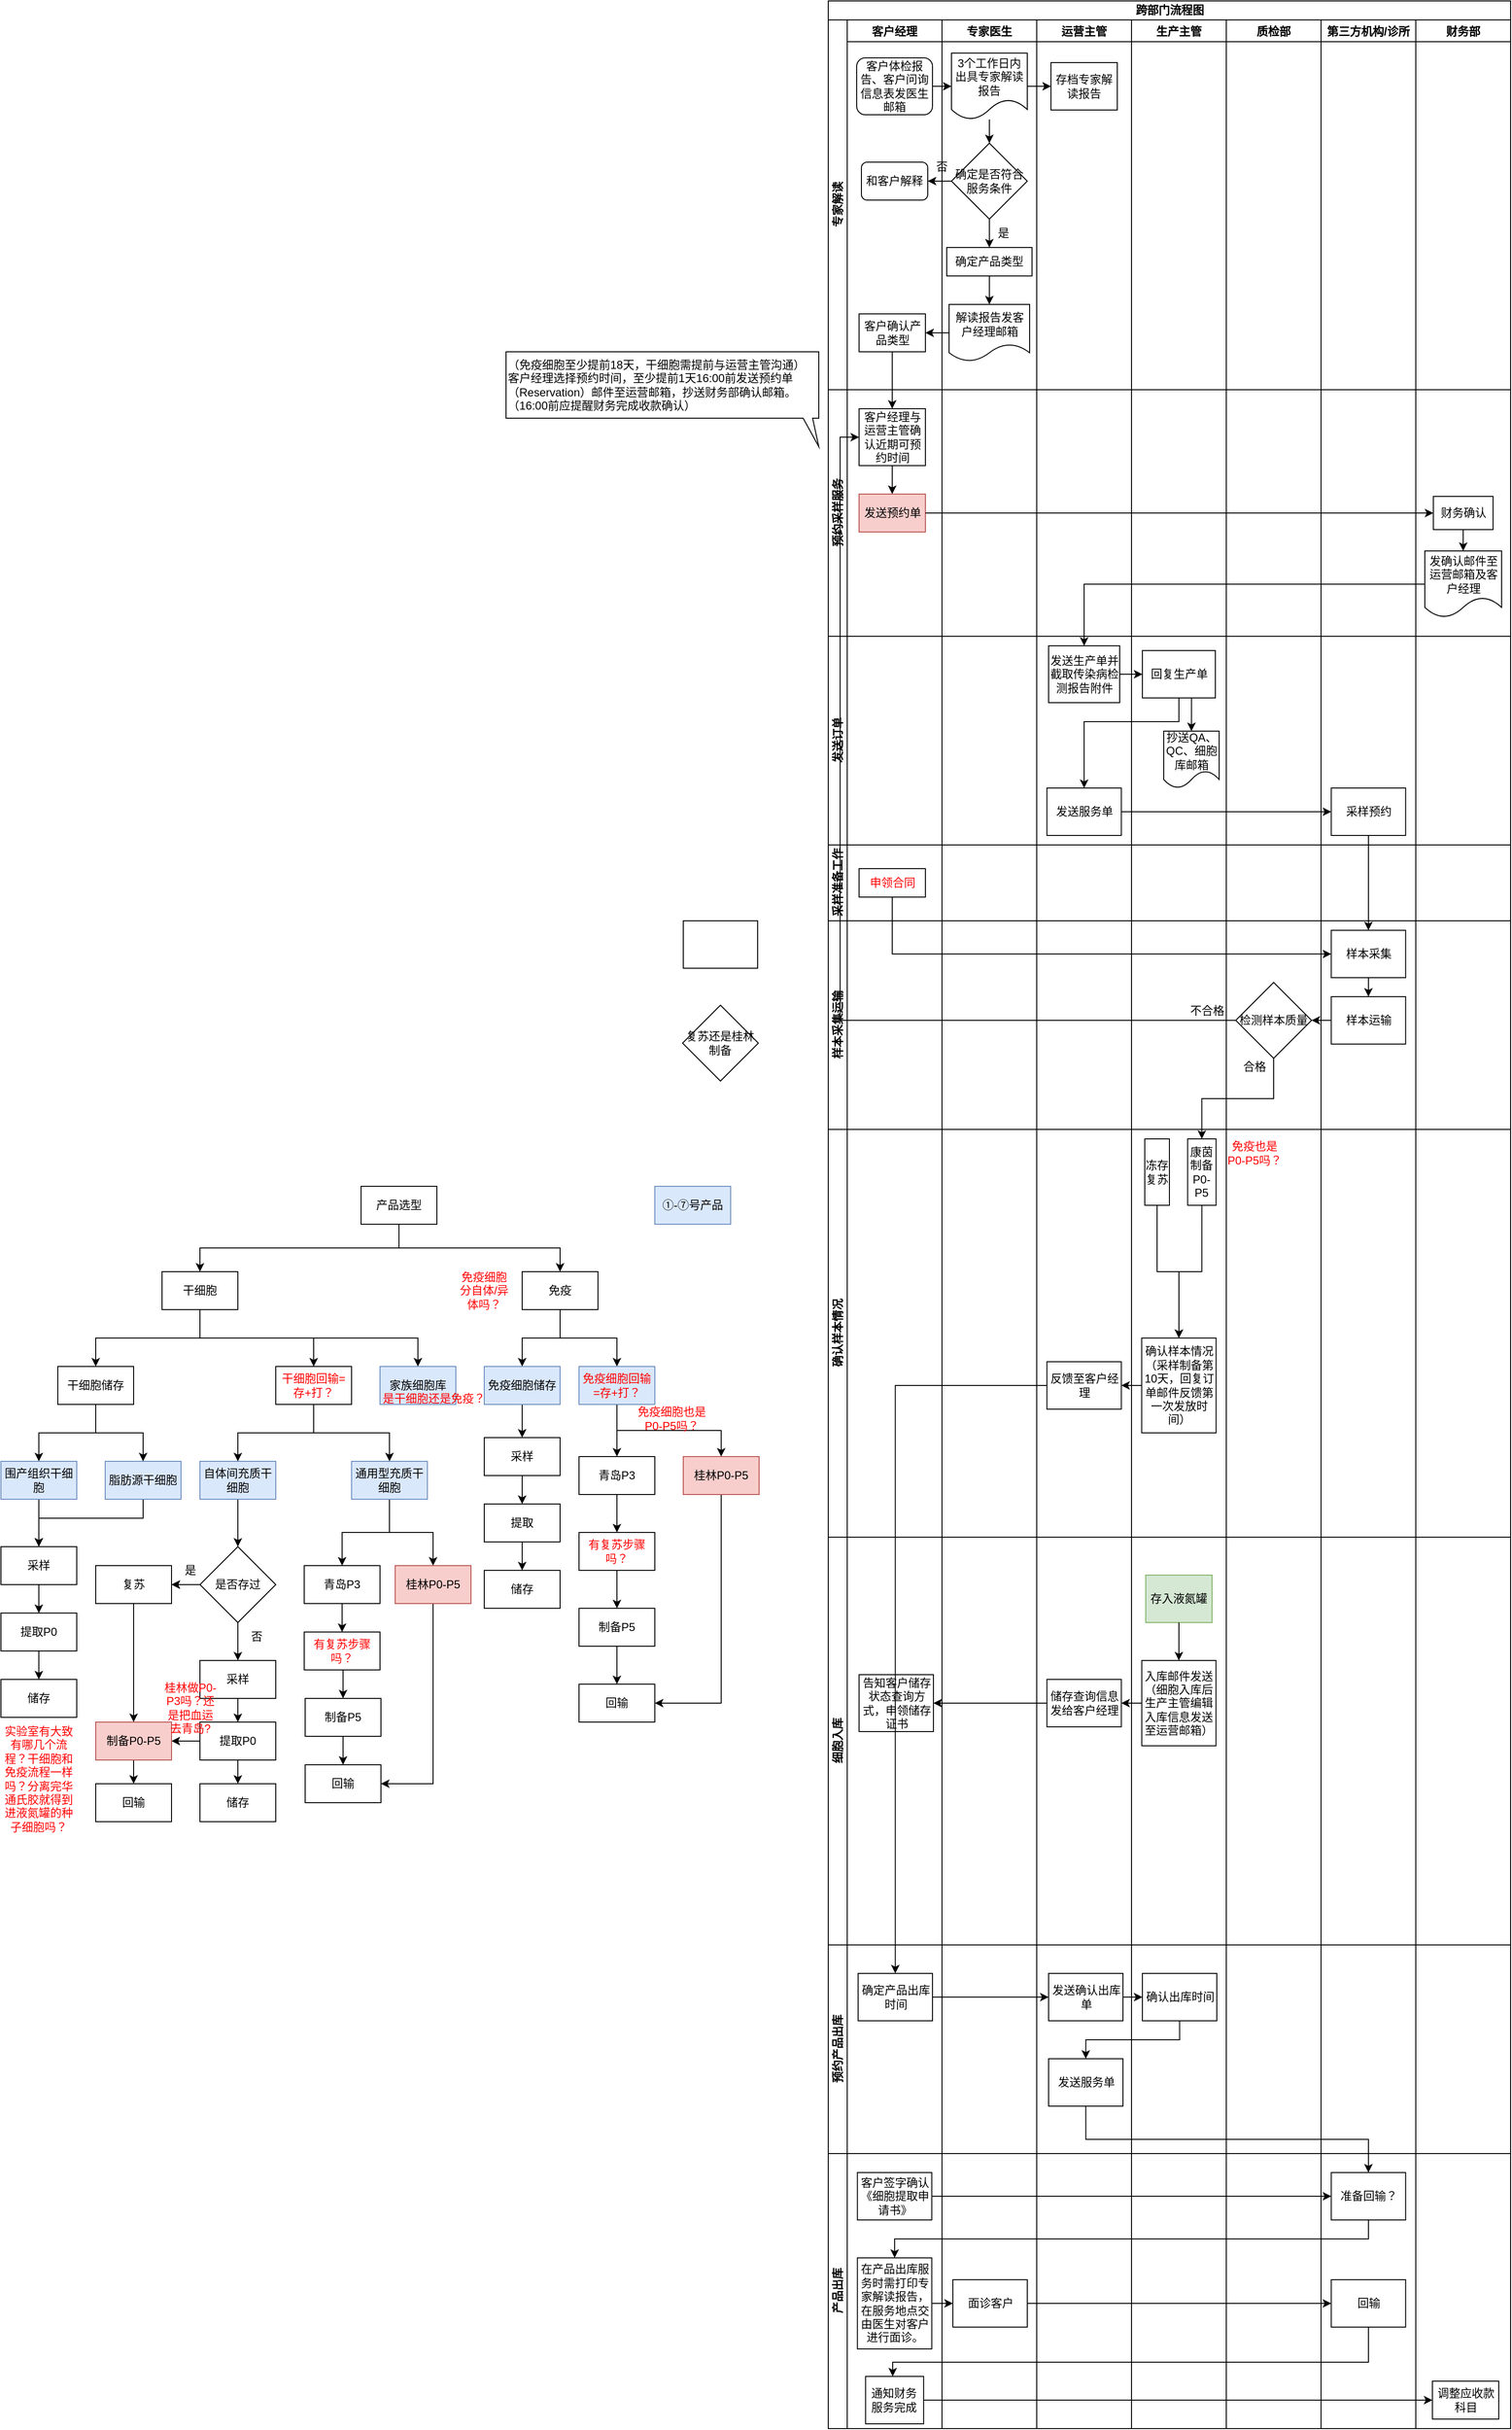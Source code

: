 <mxfile version="26.0.11">
  <diagram name="第 1 页" id="P5GKuLmZve2yfpyJQXsA">
    <mxGraphModel dx="2261" dy="754" grid="1" gridSize="10" guides="1" tooltips="1" connect="1" arrows="1" fold="1" page="1" pageScale="1" pageWidth="827" pageHeight="1169" math="0" shadow="0">
      <root>
        <mxCell id="0" />
        <mxCell id="1" parent="0" />
        <mxCell id="Bl0EzrdsrcNXTwOKAy7L-2" value="跨部门流程图" style="swimlane;childLayout=stackLayout;resizeParent=1;resizeParentMax=0;horizontal=1;startSize=20;horizontalStack=0;html=1;" parent="1" vertex="1">
          <mxGeometry x="60" y="30" width="720" height="2560" as="geometry" />
        </mxCell>
        <mxCell id="Bl0EzrdsrcNXTwOKAy7L-3" value="&lt;div&gt;专家解读&lt;/div&gt;" style="swimlane;startSize=20;horizontal=0;html=1;" parent="Bl0EzrdsrcNXTwOKAy7L-2" vertex="1">
          <mxGeometry y="20" width="720" height="390" as="geometry" />
        </mxCell>
        <mxCell id="Bl0EzrdsrcNXTwOKAy7L-4" value="运营主管" style="swimlane;" parent="Bl0EzrdsrcNXTwOKAy7L-3" vertex="1">
          <mxGeometry x="220" width="100" height="390" as="geometry">
            <mxRectangle x="10" y="250" width="90" height="30" as="alternateBounds" />
          </mxGeometry>
        </mxCell>
        <mxCell id="Bl0EzrdsrcNXTwOKAy7L-77" value="存档专家解读报告" style="rounded=0;whiteSpace=wrap;html=1;" parent="Bl0EzrdsrcNXTwOKAy7L-4" vertex="1">
          <mxGeometry x="15" y="45" width="70" height="50" as="geometry" />
        </mxCell>
        <mxCell id="Bl0EzrdsrcNXTwOKAy7L-5" value="专家医生" style="swimlane;startSize=23;" parent="Bl0EzrdsrcNXTwOKAy7L-3" vertex="1">
          <mxGeometry x="120" width="100" height="390" as="geometry">
            <mxRectangle x="10" y="250" width="90" height="30" as="alternateBounds" />
          </mxGeometry>
        </mxCell>
        <mxCell id="Bl0EzrdsrcNXTwOKAy7L-62" style="edgeStyle=orthogonalEdgeStyle;rounded=0;orthogonalLoop=1;jettySize=auto;html=1;exitX=0.5;exitY=1;exitDx=0;exitDy=0;entryX=0.5;entryY=0;entryDx=0;entryDy=0;" parent="Bl0EzrdsrcNXTwOKAy7L-5" source="Bl0EzrdsrcNXTwOKAy7L-57" target="Bl0EzrdsrcNXTwOKAy7L-61" edge="1">
          <mxGeometry relative="1" as="geometry" />
        </mxCell>
        <mxCell id="Bl0EzrdsrcNXTwOKAy7L-57" value="确定是否符合服务条件" style="rhombus;whiteSpace=wrap;html=1;" parent="Bl0EzrdsrcNXTwOKAy7L-5" vertex="1">
          <mxGeometry x="10" y="130" width="80" height="80" as="geometry" />
        </mxCell>
        <mxCell id="Bl0EzrdsrcNXTwOKAy7L-64" style="edgeStyle=orthogonalEdgeStyle;rounded=0;orthogonalLoop=1;jettySize=auto;html=1;exitX=0.5;exitY=1;exitDx=0;exitDy=0;entryX=0.5;entryY=0;entryDx=0;entryDy=0;" parent="Bl0EzrdsrcNXTwOKAy7L-5" source="Bl0EzrdsrcNXTwOKAy7L-61" target="Bl0EzrdsrcNXTwOKAy7L-63" edge="1">
          <mxGeometry relative="1" as="geometry" />
        </mxCell>
        <mxCell id="Bl0EzrdsrcNXTwOKAy7L-61" value="确定产品类型" style="rounded=0;whiteSpace=wrap;html=1;" parent="Bl0EzrdsrcNXTwOKAy7L-5" vertex="1">
          <mxGeometry x="5" y="240" width="90" height="30" as="geometry" />
        </mxCell>
        <mxCell id="Bl0EzrdsrcNXTwOKAy7L-68" value="" style="edgeStyle=orthogonalEdgeStyle;rounded=0;orthogonalLoop=1;jettySize=auto;html=1;" parent="Bl0EzrdsrcNXTwOKAy7L-5" source="Bl0EzrdsrcNXTwOKAy7L-66" target="Bl0EzrdsrcNXTwOKAy7L-57" edge="1">
          <mxGeometry relative="1" as="geometry" />
        </mxCell>
        <mxCell id="Bl0EzrdsrcNXTwOKAy7L-66" value="3个工作日内出具专家解读报告" style="shape=document;whiteSpace=wrap;html=1;boundedLbl=1;" parent="Bl0EzrdsrcNXTwOKAy7L-5" vertex="1">
          <mxGeometry x="10" y="35" width="80" height="70" as="geometry" />
        </mxCell>
        <mxCell id="Bl0EzrdsrcNXTwOKAy7L-63" value="解读报告发客户经理邮箱" style="shape=document;whiteSpace=wrap;html=1;boundedLbl=1;" parent="Bl0EzrdsrcNXTwOKAy7L-5" vertex="1">
          <mxGeometry x="7.5" y="300" width="85" height="60" as="geometry" />
        </mxCell>
        <mxCell id="nnDbPFHvhxrAprr4la8_-2" value="是" style="text;html=1;align=center;verticalAlign=middle;whiteSpace=wrap;rounded=0;" vertex="1" parent="Bl0EzrdsrcNXTwOKAy7L-5">
          <mxGeometry x="35" y="210" width="60" height="30" as="geometry" />
        </mxCell>
        <mxCell id="nnDbPFHvhxrAprr4la8_-3" value="否" style="text;html=1;align=center;verticalAlign=middle;whiteSpace=wrap;rounded=0;" vertex="1" parent="Bl0EzrdsrcNXTwOKAy7L-5">
          <mxGeometry x="-30" y="140" width="60" height="30" as="geometry" />
        </mxCell>
        <mxCell id="Bl0EzrdsrcNXTwOKAy7L-6" value="客户经理" style="swimlane;" parent="Bl0EzrdsrcNXTwOKAy7L-3" vertex="1">
          <mxGeometry x="20" width="100" height="390" as="geometry">
            <mxRectangle x="10" y="250" width="90" height="30" as="alternateBounds" />
          </mxGeometry>
        </mxCell>
        <mxCell id="Bl0EzrdsrcNXTwOKAy7L-54" value="客户体检报告、客户问询信息表发医生邮箱" style="rounded=1;whiteSpace=wrap;html=1;" parent="Bl0EzrdsrcNXTwOKAy7L-6" vertex="1">
          <mxGeometry x="10" y="40" width="80" height="60" as="geometry" />
        </mxCell>
        <mxCell id="Bl0EzrdsrcNXTwOKAy7L-59" value="和客户解释" style="rounded=1;whiteSpace=wrap;html=1;" parent="Bl0EzrdsrcNXTwOKAy7L-6" vertex="1">
          <mxGeometry x="15" y="150" width="70" height="40" as="geometry" />
        </mxCell>
        <mxCell id="Bl0EzrdsrcNXTwOKAy7L-69" value="客户确认产品类型" style="rounded=0;whiteSpace=wrap;html=1;" parent="Bl0EzrdsrcNXTwOKAy7L-6" vertex="1">
          <mxGeometry x="12.5" y="310" width="70" height="40" as="geometry" />
        </mxCell>
        <mxCell id="Bl0EzrdsrcNXTwOKAy7L-7" value="生产主管" style="swimlane;" parent="Bl0EzrdsrcNXTwOKAy7L-3" vertex="1">
          <mxGeometry x="320" width="100" height="390" as="geometry">
            <mxRectangle x="10" y="250" width="90" height="30" as="alternateBounds" />
          </mxGeometry>
        </mxCell>
        <mxCell id="Bl0EzrdsrcNXTwOKAy7L-8" value="质检部" style="swimlane;" parent="Bl0EzrdsrcNXTwOKAy7L-3" vertex="1">
          <mxGeometry x="420" width="100" height="390" as="geometry">
            <mxRectangle x="10" y="250" width="90" height="30" as="alternateBounds" />
          </mxGeometry>
        </mxCell>
        <mxCell id="Bl0EzrdsrcNXTwOKAy7L-9" value="第三方机构/诊所" style="swimlane;" parent="Bl0EzrdsrcNXTwOKAy7L-3" vertex="1">
          <mxGeometry x="520" width="100" height="390" as="geometry">
            <mxRectangle x="10" y="250" width="90" height="30" as="alternateBounds" />
          </mxGeometry>
        </mxCell>
        <mxCell id="Bl0EzrdsrcNXTwOKAy7L-10" value="财务部" style="swimlane;" parent="Bl0EzrdsrcNXTwOKAy7L-3" vertex="1">
          <mxGeometry x="620" width="100" height="390" as="geometry">
            <mxRectangle x="10" y="250" width="90" height="30" as="alternateBounds" />
          </mxGeometry>
        </mxCell>
        <mxCell id="Bl0EzrdsrcNXTwOKAy7L-55" style="edgeStyle=orthogonalEdgeStyle;rounded=0;orthogonalLoop=1;jettySize=auto;html=1;exitX=1;exitY=0.5;exitDx=0;exitDy=0;entryX=0;entryY=0.5;entryDx=0;entryDy=0;" parent="Bl0EzrdsrcNXTwOKAy7L-3" source="Bl0EzrdsrcNXTwOKAy7L-54" edge="1">
          <mxGeometry relative="1" as="geometry">
            <mxPoint x="130" y="70" as="targetPoint" />
          </mxGeometry>
        </mxCell>
        <mxCell id="Bl0EzrdsrcNXTwOKAy7L-60" style="edgeStyle=orthogonalEdgeStyle;rounded=0;orthogonalLoop=1;jettySize=auto;html=1;exitX=0;exitY=0.5;exitDx=0;exitDy=0;entryX=1;entryY=0.5;entryDx=0;entryDy=0;" parent="Bl0EzrdsrcNXTwOKAy7L-3" source="Bl0EzrdsrcNXTwOKAy7L-57" target="Bl0EzrdsrcNXTwOKAy7L-59" edge="1">
          <mxGeometry relative="1" as="geometry" />
        </mxCell>
        <mxCell id="Bl0EzrdsrcNXTwOKAy7L-78" value="" style="edgeStyle=orthogonalEdgeStyle;rounded=0;orthogonalLoop=1;jettySize=auto;html=1;" parent="Bl0EzrdsrcNXTwOKAy7L-3" source="Bl0EzrdsrcNXTwOKAy7L-66" target="Bl0EzrdsrcNXTwOKAy7L-77" edge="1">
          <mxGeometry relative="1" as="geometry" />
        </mxCell>
        <mxCell id="Bl0EzrdsrcNXTwOKAy7L-74" style="edgeStyle=orthogonalEdgeStyle;rounded=0;orthogonalLoop=1;jettySize=auto;html=1;exitX=0;exitY=0.5;exitDx=0;exitDy=0;entryX=1;entryY=0.5;entryDx=0;entryDy=0;" parent="Bl0EzrdsrcNXTwOKAy7L-3" source="Bl0EzrdsrcNXTwOKAy7L-63" target="Bl0EzrdsrcNXTwOKAy7L-69" edge="1">
          <mxGeometry relative="1" as="geometry" />
        </mxCell>
        <mxCell id="Bl0EzrdsrcNXTwOKAy7L-364" value="预约采样服务" style="swimlane;startSize=20;horizontal=0;html=1;" parent="Bl0EzrdsrcNXTwOKAy7L-2" vertex="1">
          <mxGeometry y="410" width="720" height="260" as="geometry" />
        </mxCell>
        <mxCell id="Bl0EzrdsrcNXTwOKAy7L-12" value="" style="swimlane;startSize=0;" parent="Bl0EzrdsrcNXTwOKAy7L-364" vertex="1">
          <mxGeometry x="20" width="100" height="260" as="geometry">
            <mxRectangle x="20" width="90" height="30" as="alternateBounds" />
          </mxGeometry>
        </mxCell>
        <mxCell id="Bl0EzrdsrcNXTwOKAy7L-84" value="" style="edgeStyle=orthogonalEdgeStyle;rounded=0;orthogonalLoop=1;jettySize=auto;html=1;" parent="Bl0EzrdsrcNXTwOKAy7L-12" source="Bl0EzrdsrcNXTwOKAy7L-79" target="Bl0EzrdsrcNXTwOKAy7L-83" edge="1">
          <mxGeometry relative="1" as="geometry" />
        </mxCell>
        <mxCell id="Bl0EzrdsrcNXTwOKAy7L-79" value="客户经理与运营主管确认近期可预约时间" style="rounded=0;whiteSpace=wrap;html=1;" parent="Bl0EzrdsrcNXTwOKAy7L-12" vertex="1">
          <mxGeometry x="12.5" y="20" width="70" height="60" as="geometry" />
        </mxCell>
        <mxCell id="Bl0EzrdsrcNXTwOKAy7L-83" value="发送预约单" style="rounded=0;whiteSpace=wrap;html=1;fillColor=#f8cecc;strokeColor=#b85450;" parent="Bl0EzrdsrcNXTwOKAy7L-12" vertex="1">
          <mxGeometry x="12.5" y="110" width="70" height="40" as="geometry" />
        </mxCell>
        <mxCell id="Bl0EzrdsrcNXTwOKAy7L-18" value="" style="swimlane;startSize=0;" parent="Bl0EzrdsrcNXTwOKAy7L-364" vertex="1">
          <mxGeometry x="620" width="100" height="260" as="geometry">
            <mxRectangle x="20" width="90" height="30" as="alternateBounds" />
          </mxGeometry>
        </mxCell>
        <mxCell id="Bl0EzrdsrcNXTwOKAy7L-87" style="edgeStyle=orthogonalEdgeStyle;rounded=0;orthogonalLoop=1;jettySize=auto;html=1;exitX=0.5;exitY=1;exitDx=0;exitDy=0;entryX=0.5;entryY=0;entryDx=0;entryDy=0;" parent="Bl0EzrdsrcNXTwOKAy7L-18" source="Bl0EzrdsrcNXTwOKAy7L-80" target="Bl0EzrdsrcNXTwOKAy7L-86" edge="1">
          <mxGeometry relative="1" as="geometry" />
        </mxCell>
        <mxCell id="Bl0EzrdsrcNXTwOKAy7L-80" value="财务确认" style="rounded=0;whiteSpace=wrap;html=1;" parent="Bl0EzrdsrcNXTwOKAy7L-18" vertex="1">
          <mxGeometry x="18.5" y="112.5" width="63" height="35" as="geometry" />
        </mxCell>
        <mxCell id="Bl0EzrdsrcNXTwOKAy7L-86" value="发确认邮件至运营邮箱及客户经理" style="shape=document;whiteSpace=wrap;html=1;boundedLbl=1;" parent="Bl0EzrdsrcNXTwOKAy7L-18" vertex="1">
          <mxGeometry x="9.5" y="170" width="81" height="70" as="geometry" />
        </mxCell>
        <mxCell id="Bl0EzrdsrcNXTwOKAy7L-85" style="edgeStyle=orthogonalEdgeStyle;rounded=0;orthogonalLoop=1;jettySize=auto;html=1;exitX=1;exitY=0.5;exitDx=0;exitDy=0;entryX=0;entryY=0.5;entryDx=0;entryDy=0;" parent="Bl0EzrdsrcNXTwOKAy7L-364" source="Bl0EzrdsrcNXTwOKAy7L-83" target="Bl0EzrdsrcNXTwOKAy7L-80" edge="1">
          <mxGeometry relative="1" as="geometry" />
        </mxCell>
        <mxCell id="Bl0EzrdsrcNXTwOKAy7L-13" value="" style="swimlane;startSize=0;" parent="Bl0EzrdsrcNXTwOKAy7L-364" vertex="1">
          <mxGeometry x="120" width="100" height="260" as="geometry">
            <mxRectangle x="20" width="90" height="30" as="alternateBounds" />
          </mxGeometry>
        </mxCell>
        <mxCell id="Bl0EzrdsrcNXTwOKAy7L-14" value="" style="swimlane;startSize=0;" parent="Bl0EzrdsrcNXTwOKAy7L-364" vertex="1">
          <mxGeometry x="220" width="100" height="260" as="geometry">
            <mxRectangle x="20" width="90" height="30" as="alternateBounds" />
          </mxGeometry>
        </mxCell>
        <mxCell id="Bl0EzrdsrcNXTwOKAy7L-15" value="" style="swimlane;startSize=0;" parent="Bl0EzrdsrcNXTwOKAy7L-364" vertex="1">
          <mxGeometry x="320" width="100" height="260" as="geometry">
            <mxRectangle x="20" width="90" height="30" as="alternateBounds" />
          </mxGeometry>
        </mxCell>
        <mxCell id="Bl0EzrdsrcNXTwOKAy7L-16" value="" style="swimlane;startSize=0;" parent="Bl0EzrdsrcNXTwOKAy7L-364" vertex="1">
          <mxGeometry x="420" width="100" height="260" as="geometry">
            <mxRectangle x="20" width="90" height="30" as="alternateBounds" />
          </mxGeometry>
        </mxCell>
        <mxCell id="Bl0EzrdsrcNXTwOKAy7L-17" value="" style="swimlane;startSize=0;" parent="Bl0EzrdsrcNXTwOKAy7L-364" vertex="1">
          <mxGeometry x="520" width="100" height="260" as="geometry">
            <mxRectangle x="20" width="90" height="30" as="alternateBounds" />
          </mxGeometry>
        </mxCell>
        <mxCell id="Bl0EzrdsrcNXTwOKAy7L-19" value="发送订单" style="swimlane;startSize=20;horizontal=0;html=1;" parent="Bl0EzrdsrcNXTwOKAy7L-2" vertex="1">
          <mxGeometry y="670" width="720" height="220" as="geometry" />
        </mxCell>
        <mxCell id="Bl0EzrdsrcNXTwOKAy7L-20" value="" style="swimlane;startSize=0;" parent="Bl0EzrdsrcNXTwOKAy7L-19" vertex="1">
          <mxGeometry x="20" width="100" height="220" as="geometry">
            <mxRectangle x="20" width="90" height="30" as="alternateBounds" />
          </mxGeometry>
        </mxCell>
        <mxCell id="Bl0EzrdsrcNXTwOKAy7L-21" value="" style="swimlane;startSize=0;" parent="Bl0EzrdsrcNXTwOKAy7L-19" vertex="1">
          <mxGeometry x="120" width="100" height="220" as="geometry">
            <mxRectangle x="20" width="90" height="30" as="alternateBounds" />
          </mxGeometry>
        </mxCell>
        <mxCell id="Bl0EzrdsrcNXTwOKAy7L-22" value="" style="swimlane;startSize=0;" parent="Bl0EzrdsrcNXTwOKAy7L-19" vertex="1">
          <mxGeometry x="220" width="100" height="220" as="geometry">
            <mxRectangle x="20" width="90" height="30" as="alternateBounds" />
          </mxGeometry>
        </mxCell>
        <mxCell id="Bl0EzrdsrcNXTwOKAy7L-82" value="发送生产单并截取传染病检测报告附件" style="rounded=0;whiteSpace=wrap;html=1;" parent="Bl0EzrdsrcNXTwOKAy7L-22" vertex="1">
          <mxGeometry x="12.5" y="10" width="75" height="60" as="geometry" />
        </mxCell>
        <mxCell id="Bl0EzrdsrcNXTwOKAy7L-90" value="发送服务单" style="rounded=0;whiteSpace=wrap;html=1;" parent="Bl0EzrdsrcNXTwOKAy7L-22" vertex="1">
          <mxGeometry x="10.75" y="160" width="78.5" height="50" as="geometry" />
        </mxCell>
        <mxCell id="Bl0EzrdsrcNXTwOKAy7L-23" value="" style="swimlane;startSize=0;" parent="Bl0EzrdsrcNXTwOKAy7L-19" vertex="1">
          <mxGeometry x="320" width="100" height="220" as="geometry">
            <mxRectangle x="20" width="90" height="30" as="alternateBounds" />
          </mxGeometry>
        </mxCell>
        <mxCell id="Bl0EzrdsrcNXTwOKAy7L-102" style="edgeStyle=orthogonalEdgeStyle;rounded=0;orthogonalLoop=1;jettySize=auto;html=1;exitX=0.5;exitY=1;exitDx=0;exitDy=0;entryX=0.5;entryY=0;entryDx=0;entryDy=0;" parent="Bl0EzrdsrcNXTwOKAy7L-23" source="Bl0EzrdsrcNXTwOKAy7L-89" target="Bl0EzrdsrcNXTwOKAy7L-100" edge="1">
          <mxGeometry relative="1" as="geometry" />
        </mxCell>
        <mxCell id="Bl0EzrdsrcNXTwOKAy7L-89" value="回复生产单" style="rounded=0;whiteSpace=wrap;html=1;" parent="Bl0EzrdsrcNXTwOKAy7L-23" vertex="1">
          <mxGeometry x="11.5" y="15" width="77" height="50" as="geometry" />
        </mxCell>
        <mxCell id="Bl0EzrdsrcNXTwOKAy7L-100" value="抄送QA、QC、细胞库邮箱" style="shape=document;whiteSpace=wrap;html=1;boundedLbl=1;" parent="Bl0EzrdsrcNXTwOKAy7L-23" vertex="1">
          <mxGeometry x="34" y="100" width="58.5" height="60" as="geometry" />
        </mxCell>
        <mxCell id="Bl0EzrdsrcNXTwOKAy7L-24" value="" style="swimlane;startSize=0;" parent="Bl0EzrdsrcNXTwOKAy7L-19" vertex="1">
          <mxGeometry x="420" width="100" height="220" as="geometry">
            <mxRectangle x="20" width="90" height="30" as="alternateBounds" />
          </mxGeometry>
        </mxCell>
        <mxCell id="Bl0EzrdsrcNXTwOKAy7L-25" value="" style="swimlane;startSize=0;" parent="Bl0EzrdsrcNXTwOKAy7L-19" vertex="1">
          <mxGeometry x="520" width="100" height="220" as="geometry">
            <mxRectangle x="20" width="90" height="30" as="alternateBounds" />
          </mxGeometry>
        </mxCell>
        <mxCell id="Bl0EzrdsrcNXTwOKAy7L-98" value="采样预约" style="rounded=0;whiteSpace=wrap;html=1;" parent="Bl0EzrdsrcNXTwOKAy7L-25" vertex="1">
          <mxGeometry x="10.75" y="160" width="78.5" height="50" as="geometry" />
        </mxCell>
        <mxCell id="Bl0EzrdsrcNXTwOKAy7L-26" value="" style="swimlane;startSize=0;" parent="Bl0EzrdsrcNXTwOKAy7L-19" vertex="1">
          <mxGeometry x="620" width="100" height="220" as="geometry">
            <mxRectangle x="20" width="90" height="30" as="alternateBounds" />
          </mxGeometry>
        </mxCell>
        <mxCell id="Bl0EzrdsrcNXTwOKAy7L-101" style="edgeStyle=orthogonalEdgeStyle;rounded=0;orthogonalLoop=1;jettySize=auto;html=1;exitX=1;exitY=0.5;exitDx=0;exitDy=0;entryX=0;entryY=0.5;entryDx=0;entryDy=0;" parent="Bl0EzrdsrcNXTwOKAy7L-19" source="Bl0EzrdsrcNXTwOKAy7L-82" target="Bl0EzrdsrcNXTwOKAy7L-89" edge="1">
          <mxGeometry relative="1" as="geometry" />
        </mxCell>
        <mxCell id="Bl0EzrdsrcNXTwOKAy7L-103" style="edgeStyle=orthogonalEdgeStyle;rounded=0;orthogonalLoop=1;jettySize=auto;html=1;exitX=0.5;exitY=1;exitDx=0;exitDy=0;entryX=0.5;entryY=0;entryDx=0;entryDy=0;" parent="Bl0EzrdsrcNXTwOKAy7L-19" source="Bl0EzrdsrcNXTwOKAy7L-89" target="Bl0EzrdsrcNXTwOKAy7L-90" edge="1">
          <mxGeometry relative="1" as="geometry">
            <Array as="points">
              <mxPoint x="370" y="90" />
              <mxPoint x="270" y="90" />
            </Array>
          </mxGeometry>
        </mxCell>
        <mxCell id="Bl0EzrdsrcNXTwOKAy7L-118" style="edgeStyle=orthogonalEdgeStyle;rounded=0;orthogonalLoop=1;jettySize=auto;html=1;exitX=1;exitY=0.5;exitDx=0;exitDy=0;entryX=0;entryY=0.5;entryDx=0;entryDy=0;" parent="Bl0EzrdsrcNXTwOKAy7L-19" source="Bl0EzrdsrcNXTwOKAy7L-90" target="Bl0EzrdsrcNXTwOKAy7L-98" edge="1">
          <mxGeometry relative="1" as="geometry" />
        </mxCell>
        <mxCell id="Bl0EzrdsrcNXTwOKAy7L-27" value="采样准备工作" style="swimlane;startSize=20;horizontal=0;html=1;" parent="Bl0EzrdsrcNXTwOKAy7L-2" vertex="1">
          <mxGeometry y="890" width="720" height="80" as="geometry" />
        </mxCell>
        <mxCell id="Bl0EzrdsrcNXTwOKAy7L-28" value="" style="swimlane;startSize=0;" parent="Bl0EzrdsrcNXTwOKAy7L-27" vertex="1">
          <mxGeometry x="20" width="100" height="80" as="geometry">
            <mxRectangle x="20" width="90" height="30" as="alternateBounds" />
          </mxGeometry>
        </mxCell>
        <mxCell id="Bl0EzrdsrcNXTwOKAy7L-97" value="&lt;span style=&quot;color: rgb(255, 0, 0);&quot;&gt;申领合同&lt;/span&gt;" style="rounded=0;whiteSpace=wrap;html=1;" parent="Bl0EzrdsrcNXTwOKAy7L-28" vertex="1">
          <mxGeometry x="12.5" y="25" width="70" height="30" as="geometry" />
        </mxCell>
        <mxCell id="Bl0EzrdsrcNXTwOKAy7L-29" value="" style="swimlane;startSize=0;" parent="Bl0EzrdsrcNXTwOKAy7L-27" vertex="1">
          <mxGeometry x="120" width="100" height="80" as="geometry">
            <mxRectangle x="20" width="90" height="30" as="alternateBounds" />
          </mxGeometry>
        </mxCell>
        <mxCell id="Bl0EzrdsrcNXTwOKAy7L-30" value="" style="swimlane;startSize=0;" parent="Bl0EzrdsrcNXTwOKAy7L-27" vertex="1">
          <mxGeometry x="220" width="100" height="80" as="geometry">
            <mxRectangle x="20" width="90" height="30" as="alternateBounds" />
          </mxGeometry>
        </mxCell>
        <mxCell id="Bl0EzrdsrcNXTwOKAy7L-31" value="" style="swimlane;startSize=0;" parent="Bl0EzrdsrcNXTwOKAy7L-27" vertex="1">
          <mxGeometry x="320" width="100" height="80" as="geometry">
            <mxRectangle x="20" width="90" height="30" as="alternateBounds" />
          </mxGeometry>
        </mxCell>
        <mxCell id="Bl0EzrdsrcNXTwOKAy7L-32" value="" style="swimlane;startSize=0;" parent="Bl0EzrdsrcNXTwOKAy7L-27" vertex="1">
          <mxGeometry x="420" width="100" height="80" as="geometry">
            <mxRectangle x="20" width="90" height="30" as="alternateBounds" />
          </mxGeometry>
        </mxCell>
        <mxCell id="Bl0EzrdsrcNXTwOKAy7L-33" value="" style="swimlane;startSize=0;" parent="Bl0EzrdsrcNXTwOKAy7L-27" vertex="1">
          <mxGeometry x="520" width="100" height="80" as="geometry">
            <mxRectangle x="20" width="90" height="30" as="alternateBounds" />
          </mxGeometry>
        </mxCell>
        <mxCell id="Bl0EzrdsrcNXTwOKAy7L-34" value="" style="swimlane;startSize=0;" parent="Bl0EzrdsrcNXTwOKAy7L-27" vertex="1">
          <mxGeometry x="620" width="100" height="80" as="geometry">
            <mxRectangle x="20" width="90" height="30" as="alternateBounds" />
          </mxGeometry>
        </mxCell>
        <mxCell id="Bl0EzrdsrcNXTwOKAy7L-35" value="样本采集运输" style="swimlane;startSize=20;horizontal=0;html=1;" parent="Bl0EzrdsrcNXTwOKAy7L-2" vertex="1">
          <mxGeometry y="970" width="720" height="220" as="geometry" />
        </mxCell>
        <mxCell id="Bl0EzrdsrcNXTwOKAy7L-36" value="" style="swimlane;startSize=0;" parent="Bl0EzrdsrcNXTwOKAy7L-35" vertex="1">
          <mxGeometry x="20" width="100" height="220" as="geometry">
            <mxRectangle x="20" width="90" height="30" as="alternateBounds" />
          </mxGeometry>
        </mxCell>
        <mxCell id="Bl0EzrdsrcNXTwOKAy7L-37" value="" style="swimlane;startSize=0;" parent="Bl0EzrdsrcNXTwOKAy7L-35" vertex="1">
          <mxGeometry x="120" width="100" height="220" as="geometry">
            <mxRectangle x="20" width="90" height="30" as="alternateBounds" />
          </mxGeometry>
        </mxCell>
        <mxCell id="Bl0EzrdsrcNXTwOKAy7L-38" value="" style="swimlane;startSize=0;" parent="Bl0EzrdsrcNXTwOKAy7L-35" vertex="1">
          <mxGeometry x="220" width="100" height="220" as="geometry">
            <mxRectangle x="20" width="90" height="30" as="alternateBounds" />
          </mxGeometry>
        </mxCell>
        <mxCell id="Bl0EzrdsrcNXTwOKAy7L-39" value="" style="swimlane;startSize=0;" parent="Bl0EzrdsrcNXTwOKAy7L-35" vertex="1">
          <mxGeometry x="320" width="100" height="220" as="geometry">
            <mxRectangle x="20" width="90" height="30" as="alternateBounds" />
          </mxGeometry>
        </mxCell>
        <mxCell id="Bl0EzrdsrcNXTwOKAy7L-361" value="不合格" style="text;html=1;align=center;verticalAlign=middle;whiteSpace=wrap;rounded=0;" parent="Bl0EzrdsrcNXTwOKAy7L-39" vertex="1">
          <mxGeometry x="50" y="80" width="60" height="30" as="geometry" />
        </mxCell>
        <mxCell id="Bl0EzrdsrcNXTwOKAy7L-40" value="" style="swimlane;startSize=0;" parent="Bl0EzrdsrcNXTwOKAy7L-35" vertex="1">
          <mxGeometry x="420" width="100" height="220" as="geometry">
            <mxRectangle x="20" width="90" height="30" as="alternateBounds" />
          </mxGeometry>
        </mxCell>
        <mxCell id="Bl0EzrdsrcNXTwOKAy7L-105" value="检测样本质量" style="rhombus;whiteSpace=wrap;html=1;" parent="Bl0EzrdsrcNXTwOKAy7L-40" vertex="1">
          <mxGeometry x="10" y="65" width="80" height="80" as="geometry" />
        </mxCell>
        <mxCell id="Bl0EzrdsrcNXTwOKAy7L-360" value="合格" style="text;html=1;align=center;verticalAlign=middle;whiteSpace=wrap;rounded=0;" parent="Bl0EzrdsrcNXTwOKAy7L-40" vertex="1">
          <mxGeometry x="-0.18" y="139" width="60" height="30" as="geometry" />
        </mxCell>
        <mxCell id="Bl0EzrdsrcNXTwOKAy7L-41" value="" style="swimlane;startSize=0;" parent="Bl0EzrdsrcNXTwOKAy7L-35" vertex="1">
          <mxGeometry x="520" width="100" height="220" as="geometry">
            <mxRectangle x="20" width="90" height="30" as="alternateBounds" />
          </mxGeometry>
        </mxCell>
        <mxCell id="Bl0EzrdsrcNXTwOKAy7L-93" value="样本运输" style="rounded=0;whiteSpace=wrap;html=1;" parent="Bl0EzrdsrcNXTwOKAy7L-41" vertex="1">
          <mxGeometry x="10.75" y="80" width="78.5" height="50" as="geometry" />
        </mxCell>
        <mxCell id="Bl0EzrdsrcNXTwOKAy7L-104" value="样本采集" style="rounded=0;whiteSpace=wrap;html=1;" parent="Bl0EzrdsrcNXTwOKAy7L-41" vertex="1">
          <mxGeometry x="10.75" y="10" width="78.5" height="50" as="geometry" />
        </mxCell>
        <mxCell id="Bl0EzrdsrcNXTwOKAy7L-113" style="edgeStyle=orthogonalEdgeStyle;rounded=0;orthogonalLoop=1;jettySize=auto;html=1;exitX=0.5;exitY=1;exitDx=0;exitDy=0;entryX=0.5;entryY=0;entryDx=0;entryDy=0;" parent="Bl0EzrdsrcNXTwOKAy7L-41" source="Bl0EzrdsrcNXTwOKAy7L-104" target="Bl0EzrdsrcNXTwOKAy7L-93" edge="1">
          <mxGeometry relative="1" as="geometry" />
        </mxCell>
        <mxCell id="Bl0EzrdsrcNXTwOKAy7L-42" value="" style="swimlane;startSize=0;" parent="Bl0EzrdsrcNXTwOKAy7L-35" vertex="1">
          <mxGeometry x="620" width="100" height="220" as="geometry">
            <mxRectangle x="20" width="90" height="30" as="alternateBounds" />
          </mxGeometry>
        </mxCell>
        <mxCell id="Bl0EzrdsrcNXTwOKAy7L-116" style="edgeStyle=orthogonalEdgeStyle;rounded=0;orthogonalLoop=1;jettySize=auto;html=1;exitX=0;exitY=0.5;exitDx=0;exitDy=0;entryX=1;entryY=0.5;entryDx=0;entryDy=0;" parent="Bl0EzrdsrcNXTwOKAy7L-35" source="Bl0EzrdsrcNXTwOKAy7L-93" target="Bl0EzrdsrcNXTwOKAy7L-105" edge="1">
          <mxGeometry relative="1" as="geometry" />
        </mxCell>
        <mxCell id="Bl0EzrdsrcNXTwOKAy7L-43" value="确认样本情况" style="swimlane;startSize=20;horizontal=0;html=1;" parent="Bl0EzrdsrcNXTwOKAy7L-2" vertex="1">
          <mxGeometry y="1190" width="720" height="430" as="geometry" />
        </mxCell>
        <mxCell id="Bl0EzrdsrcNXTwOKAy7L-44" value="" style="swimlane;startSize=0;" parent="Bl0EzrdsrcNXTwOKAy7L-43" vertex="1">
          <mxGeometry x="20" width="100" height="430" as="geometry">
            <mxRectangle x="20" width="90" height="30" as="alternateBounds" />
          </mxGeometry>
        </mxCell>
        <mxCell id="Bl0EzrdsrcNXTwOKAy7L-45" value="" style="swimlane;startSize=0;" parent="Bl0EzrdsrcNXTwOKAy7L-43" vertex="1">
          <mxGeometry x="120" width="100" height="430" as="geometry">
            <mxRectangle x="20" width="90" height="30" as="alternateBounds" />
          </mxGeometry>
        </mxCell>
        <mxCell id="Bl0EzrdsrcNXTwOKAy7L-46" value="" style="swimlane;startSize=0;" parent="Bl0EzrdsrcNXTwOKAy7L-43" vertex="1">
          <mxGeometry x="220" width="100" height="430" as="geometry">
            <mxRectangle x="20" width="90" height="30" as="alternateBounds" />
          </mxGeometry>
        </mxCell>
        <mxCell id="Bl0EzrdsrcNXTwOKAy7L-99" value="反馈至客户经理" style="rounded=0;whiteSpace=wrap;html=1;" parent="Bl0EzrdsrcNXTwOKAy7L-46" vertex="1">
          <mxGeometry x="10.75" y="245" width="78.5" height="50" as="geometry" />
        </mxCell>
        <mxCell id="Bl0EzrdsrcNXTwOKAy7L-47" value="" style="swimlane;startSize=0;" parent="Bl0EzrdsrcNXTwOKAy7L-43" vertex="1">
          <mxGeometry x="320" width="100" height="430" as="geometry">
            <mxRectangle x="20" width="90" height="30" as="alternateBounds" />
          </mxGeometry>
        </mxCell>
        <mxCell id="Bl0EzrdsrcNXTwOKAy7L-109" value="&lt;div&gt;确认样本情况&lt;/div&gt;&lt;div&gt;（采样制备第10天，回复订单邮件反馈第一次发放时间）&lt;/div&gt;" style="rounded=0;whiteSpace=wrap;html=1;" parent="Bl0EzrdsrcNXTwOKAy7L-47" vertex="1">
          <mxGeometry x="10.75" y="220" width="78.5" height="100" as="geometry" />
        </mxCell>
        <mxCell id="Bl0EzrdsrcNXTwOKAy7L-219" style="edgeStyle=orthogonalEdgeStyle;rounded=0;orthogonalLoop=1;jettySize=auto;html=1;exitX=0.5;exitY=1;exitDx=0;exitDy=0;entryX=0.5;entryY=0;entryDx=0;entryDy=0;" parent="Bl0EzrdsrcNXTwOKAy7L-47" source="Bl0EzrdsrcNXTwOKAy7L-92" target="Bl0EzrdsrcNXTwOKAy7L-109" edge="1">
          <mxGeometry relative="1" as="geometry" />
        </mxCell>
        <mxCell id="Bl0EzrdsrcNXTwOKAy7L-92" value="康茵制备P0-P5" style="rounded=0;whiteSpace=wrap;html=1;" parent="Bl0EzrdsrcNXTwOKAy7L-47" vertex="1">
          <mxGeometry x="59.24" y="10" width="30" height="70" as="geometry" />
        </mxCell>
        <mxCell id="Bl0EzrdsrcNXTwOKAy7L-227" style="edgeStyle=orthogonalEdgeStyle;rounded=0;orthogonalLoop=1;jettySize=auto;html=1;exitX=0.5;exitY=1;exitDx=0;exitDy=0;" parent="Bl0EzrdsrcNXTwOKAy7L-47" source="Bl0EzrdsrcNXTwOKAy7L-153" target="Bl0EzrdsrcNXTwOKAy7L-109" edge="1">
          <mxGeometry relative="1" as="geometry" />
        </mxCell>
        <mxCell id="Bl0EzrdsrcNXTwOKAy7L-153" value="冻存复苏" style="rounded=0;whiteSpace=wrap;html=1;" parent="Bl0EzrdsrcNXTwOKAy7L-47" vertex="1">
          <mxGeometry x="14" y="10" width="26" height="70" as="geometry" />
        </mxCell>
        <mxCell id="Bl0EzrdsrcNXTwOKAy7L-48" value="" style="swimlane;startSize=0;" parent="Bl0EzrdsrcNXTwOKAy7L-43" vertex="1">
          <mxGeometry x="420" width="100" height="430" as="geometry">
            <mxRectangle x="20" width="90" height="30" as="alternateBounds" />
          </mxGeometry>
        </mxCell>
        <mxCell id="Bl0EzrdsrcNXTwOKAy7L-362" value="&lt;span style=&quot;color: rgb(255, 0, 0);&quot;&gt;免疫也是P0-P5吗？&lt;/span&gt;" style="text;html=1;align=center;verticalAlign=middle;whiteSpace=wrap;rounded=0;" parent="Bl0EzrdsrcNXTwOKAy7L-48" vertex="1">
          <mxGeometry y="10" width="60" height="30" as="geometry" />
        </mxCell>
        <mxCell id="Bl0EzrdsrcNXTwOKAy7L-49" value="" style="swimlane;startSize=0;" parent="Bl0EzrdsrcNXTwOKAy7L-43" vertex="1">
          <mxGeometry x="520" width="100" height="430" as="geometry">
            <mxRectangle x="20" width="90" height="30" as="alternateBounds" />
          </mxGeometry>
        </mxCell>
        <mxCell id="Bl0EzrdsrcNXTwOKAy7L-50" value="" style="swimlane;startSize=0;" parent="Bl0EzrdsrcNXTwOKAy7L-43" vertex="1">
          <mxGeometry x="620" width="100" height="430" as="geometry">
            <mxRectangle x="20" width="90" height="30" as="alternateBounds" />
          </mxGeometry>
        </mxCell>
        <mxCell id="Bl0EzrdsrcNXTwOKAy7L-218" style="edgeStyle=orthogonalEdgeStyle;rounded=0;orthogonalLoop=1;jettySize=auto;html=1;exitX=0;exitY=0.5;exitDx=0;exitDy=0;" parent="Bl0EzrdsrcNXTwOKAy7L-43" source="Bl0EzrdsrcNXTwOKAy7L-109" target="Bl0EzrdsrcNXTwOKAy7L-99" edge="1">
          <mxGeometry relative="1" as="geometry" />
        </mxCell>
        <mxCell id="Bl0EzrdsrcNXTwOKAy7L-363" style="edgeStyle=orthogonalEdgeStyle;rounded=0;orthogonalLoop=1;jettySize=auto;html=1;exitX=0.5;exitY=1;exitDx=0;exitDy=0;" parent="Bl0EzrdsrcNXTwOKAy7L-43" source="Bl0EzrdsrcNXTwOKAy7L-47" target="Bl0EzrdsrcNXTwOKAy7L-47" edge="1">
          <mxGeometry relative="1" as="geometry" />
        </mxCell>
        <mxCell id="Bl0EzrdsrcNXTwOKAy7L-368" value="细胞入库" style="swimlane;startSize=20;horizontal=0;html=1;" parent="Bl0EzrdsrcNXTwOKAy7L-2" vertex="1">
          <mxGeometry y="1620" width="720" height="430" as="geometry" />
        </mxCell>
        <mxCell id="Bl0EzrdsrcNXTwOKAy7L-395" value="" style="swimlane;startSize=0;" parent="Bl0EzrdsrcNXTwOKAy7L-368" vertex="1">
          <mxGeometry x="20" width="100" height="430" as="geometry">
            <mxRectangle x="20" width="90" height="30" as="alternateBounds" />
          </mxGeometry>
        </mxCell>
        <mxCell id="Bl0EzrdsrcNXTwOKAy7L-404" value="告知客户储存状态查询方式，申领储存证书" style="rounded=0;whiteSpace=wrap;html=1;" parent="Bl0EzrdsrcNXTwOKAy7L-395" vertex="1">
          <mxGeometry x="12.5" y="145" width="78.5" height="60" as="geometry" />
        </mxCell>
        <mxCell id="Bl0EzrdsrcNXTwOKAy7L-396" value="" style="swimlane;startSize=0;" parent="Bl0EzrdsrcNXTwOKAy7L-368" vertex="1">
          <mxGeometry x="120" width="100" height="430" as="geometry">
            <mxRectangle x="20" width="90" height="30" as="alternateBounds" />
          </mxGeometry>
        </mxCell>
        <mxCell id="Bl0EzrdsrcNXTwOKAy7L-397" value="" style="swimlane;startSize=0;" parent="Bl0EzrdsrcNXTwOKAy7L-368" vertex="1">
          <mxGeometry x="220" width="100" height="430" as="geometry">
            <mxRectangle x="20" width="90" height="30" as="alternateBounds" />
          </mxGeometry>
        </mxCell>
        <mxCell id="Bl0EzrdsrcNXTwOKAy7L-405" value="储存查询信息发给客户经理" style="rounded=0;whiteSpace=wrap;html=1;" parent="Bl0EzrdsrcNXTwOKAy7L-397" vertex="1">
          <mxGeometry x="10.75" y="150" width="78.5" height="50" as="geometry" />
        </mxCell>
        <mxCell id="Bl0EzrdsrcNXTwOKAy7L-398" value="" style="swimlane;startSize=0;" parent="Bl0EzrdsrcNXTwOKAy7L-368" vertex="1">
          <mxGeometry x="320" width="100" height="430" as="geometry">
            <mxRectangle x="20" width="90" height="30" as="alternateBounds" />
          </mxGeometry>
        </mxCell>
        <mxCell id="Bl0EzrdsrcNXTwOKAy7L-231" value="存入液氮罐" style="rounded=0;whiteSpace=wrap;html=1;fillColor=#d5e8d4;strokeColor=#82b366;" parent="Bl0EzrdsrcNXTwOKAy7L-398" vertex="1">
          <mxGeometry x="15" y="40" width="70" height="50" as="geometry" />
        </mxCell>
        <mxCell id="Bl0EzrdsrcNXTwOKAy7L-95" value="&lt;div&gt;入库邮件发送&lt;/div&gt;&lt;div&gt;（细胞入库后生产主管编辑入库信息发送至运营邮箱）&lt;/div&gt;" style="rounded=0;whiteSpace=wrap;html=1;" parent="Bl0EzrdsrcNXTwOKAy7L-398" vertex="1">
          <mxGeometry x="10.84" y="130" width="78.31" height="90" as="geometry" />
        </mxCell>
        <mxCell id="Bl0EzrdsrcNXTwOKAy7L-236" style="edgeStyle=orthogonalEdgeStyle;rounded=0;orthogonalLoop=1;jettySize=auto;html=1;exitX=0.5;exitY=1;exitDx=0;exitDy=0;entryX=0.5;entryY=0;entryDx=0;entryDy=0;" parent="Bl0EzrdsrcNXTwOKAy7L-398" source="Bl0EzrdsrcNXTwOKAy7L-231" target="Bl0EzrdsrcNXTwOKAy7L-95" edge="1">
          <mxGeometry relative="1" as="geometry" />
        </mxCell>
        <mxCell id="Bl0EzrdsrcNXTwOKAy7L-399" value="" style="swimlane;startSize=0;" parent="Bl0EzrdsrcNXTwOKAy7L-368" vertex="1">
          <mxGeometry x="420" width="100" height="430" as="geometry">
            <mxRectangle x="20" width="90" height="30" as="alternateBounds" />
          </mxGeometry>
        </mxCell>
        <mxCell id="Bl0EzrdsrcNXTwOKAy7L-400" value="" style="swimlane;startSize=0;" parent="Bl0EzrdsrcNXTwOKAy7L-368" vertex="1">
          <mxGeometry x="520" width="100" height="430" as="geometry">
            <mxRectangle x="20" width="90" height="30" as="alternateBounds" />
          </mxGeometry>
        </mxCell>
        <mxCell id="Bl0EzrdsrcNXTwOKAy7L-401" value="" style="swimlane;startSize=0;" parent="Bl0EzrdsrcNXTwOKAy7L-368" vertex="1">
          <mxGeometry x="620" width="100" height="430" as="geometry">
            <mxRectangle x="20" width="90" height="30" as="alternateBounds" />
          </mxGeometry>
        </mxCell>
        <mxCell id="Bl0EzrdsrcNXTwOKAy7L-406" style="edgeStyle=orthogonalEdgeStyle;rounded=0;orthogonalLoop=1;jettySize=auto;html=1;exitX=0;exitY=0.5;exitDx=0;exitDy=0;entryX=1;entryY=0.5;entryDx=0;entryDy=0;" parent="Bl0EzrdsrcNXTwOKAy7L-368" source="Bl0EzrdsrcNXTwOKAy7L-405" target="Bl0EzrdsrcNXTwOKAy7L-404" edge="1">
          <mxGeometry relative="1" as="geometry" />
        </mxCell>
        <mxCell id="Bl0EzrdsrcNXTwOKAy7L-408" style="edgeStyle=orthogonalEdgeStyle;rounded=0;orthogonalLoop=1;jettySize=auto;html=1;exitX=0;exitY=0.5;exitDx=0;exitDy=0;entryX=1;entryY=0.5;entryDx=0;entryDy=0;" parent="Bl0EzrdsrcNXTwOKAy7L-368" source="Bl0EzrdsrcNXTwOKAy7L-95" target="Bl0EzrdsrcNXTwOKAy7L-405" edge="1">
          <mxGeometry relative="1" as="geometry" />
        </mxCell>
        <mxCell id="Bl0EzrdsrcNXTwOKAy7L-112" style="edgeStyle=orthogonalEdgeStyle;rounded=0;orthogonalLoop=1;jettySize=auto;html=1;exitX=0.5;exitY=1;exitDx=0;exitDy=0;entryX=0.5;entryY=0;entryDx=0;entryDy=0;" parent="Bl0EzrdsrcNXTwOKAy7L-2" source="Bl0EzrdsrcNXTwOKAy7L-98" target="Bl0EzrdsrcNXTwOKAy7L-104" edge="1">
          <mxGeometry relative="1" as="geometry" />
        </mxCell>
        <mxCell id="Bl0EzrdsrcNXTwOKAy7L-117" style="edgeStyle=orthogonalEdgeStyle;rounded=0;orthogonalLoop=1;jettySize=auto;html=1;exitX=0.5;exitY=1;exitDx=0;exitDy=0;entryX=0;entryY=0.5;entryDx=0;entryDy=0;" parent="Bl0EzrdsrcNXTwOKAy7L-2" source="Bl0EzrdsrcNXTwOKAy7L-97" target="Bl0EzrdsrcNXTwOKAy7L-104" edge="1">
          <mxGeometry relative="1" as="geometry" />
        </mxCell>
        <mxCell id="Bl0EzrdsrcNXTwOKAy7L-217" style="edgeStyle=orthogonalEdgeStyle;rounded=0;orthogonalLoop=1;jettySize=auto;html=1;exitX=0;exitY=0.5;exitDx=0;exitDy=0;" parent="Bl0EzrdsrcNXTwOKAy7L-2" source="Bl0EzrdsrcNXTwOKAy7L-99" target="Bl0EzrdsrcNXTwOKAy7L-106" edge="1">
          <mxGeometry relative="1" as="geometry" />
        </mxCell>
        <mxCell id="Bl0EzrdsrcNXTwOKAy7L-220" style="edgeStyle=orthogonalEdgeStyle;rounded=0;orthogonalLoop=1;jettySize=auto;html=1;exitX=0.5;exitY=1;exitDx=0;exitDy=0;" parent="Bl0EzrdsrcNXTwOKAy7L-2" source="Bl0EzrdsrcNXTwOKAy7L-105" target="Bl0EzrdsrcNXTwOKAy7L-92" edge="1">
          <mxGeometry relative="1" as="geometry" />
        </mxCell>
        <mxCell id="Bl0EzrdsrcNXTwOKAy7L-221" style="edgeStyle=orthogonalEdgeStyle;rounded=0;orthogonalLoop=1;jettySize=auto;html=1;exitX=0.5;exitY=1;exitDx=0;exitDy=0;entryX=0.5;entryY=0;entryDx=0;entryDy=0;" parent="Bl0EzrdsrcNXTwOKAy7L-2" source="Bl0EzrdsrcNXTwOKAy7L-162" target="Bl0EzrdsrcNXTwOKAy7L-205" edge="1">
          <mxGeometry relative="1" as="geometry" />
        </mxCell>
        <mxCell id="Bl0EzrdsrcNXTwOKAy7L-119" value="预约产品出库" style="swimlane;startSize=20;horizontal=0;html=1;" parent="Bl0EzrdsrcNXTwOKAy7L-2" vertex="1">
          <mxGeometry y="2050" width="720" height="220" as="geometry" />
        </mxCell>
        <mxCell id="Bl0EzrdsrcNXTwOKAy7L-150" value="" style="swimlane;startSize=0;" parent="Bl0EzrdsrcNXTwOKAy7L-119" vertex="1">
          <mxGeometry x="20" width="100" height="220" as="geometry">
            <mxRectangle x="20" width="90" height="30" as="alternateBounds" />
          </mxGeometry>
        </mxCell>
        <mxCell id="Bl0EzrdsrcNXTwOKAy7L-106" value="确定产品出库时间" style="rounded=0;whiteSpace=wrap;html=1;" parent="Bl0EzrdsrcNXTwOKAy7L-150" vertex="1">
          <mxGeometry x="11.5" y="30" width="78.5" height="50" as="geometry" />
        </mxCell>
        <mxCell id="Bl0EzrdsrcNXTwOKAy7L-152" value="" style="swimlane;startSize=0;" parent="Bl0EzrdsrcNXTwOKAy7L-119" vertex="1">
          <mxGeometry x="120" width="100" height="220" as="geometry">
            <mxRectangle x="20" width="90" height="30" as="alternateBounds" />
          </mxGeometry>
        </mxCell>
        <mxCell id="Bl0EzrdsrcNXTwOKAy7L-155" value="" style="swimlane;startSize=0;" parent="Bl0EzrdsrcNXTwOKAy7L-119" vertex="1">
          <mxGeometry x="220" width="100" height="220" as="geometry">
            <mxRectangle x="20" width="90" height="30" as="alternateBounds" />
          </mxGeometry>
        </mxCell>
        <mxCell id="Bl0EzrdsrcNXTwOKAy7L-154" value="发送确认出库单" style="rounded=0;whiteSpace=wrap;html=1;" parent="Bl0EzrdsrcNXTwOKAy7L-155" vertex="1">
          <mxGeometry x="12.5" y="30" width="78.5" height="50" as="geometry" />
        </mxCell>
        <mxCell id="Bl0EzrdsrcNXTwOKAy7L-162" value="发送服务单" style="rounded=0;whiteSpace=wrap;html=1;" parent="Bl0EzrdsrcNXTwOKAy7L-155" vertex="1">
          <mxGeometry x="12.5" y="120" width="78.5" height="50" as="geometry" />
        </mxCell>
        <mxCell id="Bl0EzrdsrcNXTwOKAy7L-157" value="" style="swimlane;startSize=0;" parent="Bl0EzrdsrcNXTwOKAy7L-119" vertex="1">
          <mxGeometry x="320" width="100" height="220" as="geometry">
            <mxRectangle x="20" width="90" height="30" as="alternateBounds" />
          </mxGeometry>
        </mxCell>
        <mxCell id="Bl0EzrdsrcNXTwOKAy7L-158" value="确认出库时间" style="rounded=0;whiteSpace=wrap;html=1;" parent="Bl0EzrdsrcNXTwOKAy7L-157" vertex="1">
          <mxGeometry x="11.5" y="30" width="78.5" height="50" as="geometry" />
        </mxCell>
        <mxCell id="Bl0EzrdsrcNXTwOKAy7L-160" value="" style="swimlane;startSize=0;" parent="Bl0EzrdsrcNXTwOKAy7L-119" vertex="1">
          <mxGeometry x="420" width="100" height="220" as="geometry">
            <mxRectangle x="20" width="90" height="30" as="alternateBounds" />
          </mxGeometry>
        </mxCell>
        <mxCell id="Bl0EzrdsrcNXTwOKAy7L-161" value="" style="swimlane;startSize=0;" parent="Bl0EzrdsrcNXTwOKAy7L-119" vertex="1">
          <mxGeometry x="520" width="100" height="220" as="geometry">
            <mxRectangle x="20" width="90" height="30" as="alternateBounds" />
          </mxGeometry>
        </mxCell>
        <mxCell id="Bl0EzrdsrcNXTwOKAy7L-163" value="" style="swimlane;startSize=0;" parent="Bl0EzrdsrcNXTwOKAy7L-119" vertex="1">
          <mxGeometry x="620" width="100" height="220" as="geometry">
            <mxRectangle x="20" width="90" height="30" as="alternateBounds" />
          </mxGeometry>
        </mxCell>
        <mxCell id="Bl0EzrdsrcNXTwOKAy7L-214" style="edgeStyle=orthogonalEdgeStyle;rounded=0;orthogonalLoop=1;jettySize=auto;html=1;exitX=1;exitY=0.5;exitDx=0;exitDy=0;entryX=0;entryY=0.5;entryDx=0;entryDy=0;" parent="Bl0EzrdsrcNXTwOKAy7L-119" source="Bl0EzrdsrcNXTwOKAy7L-106" target="Bl0EzrdsrcNXTwOKAy7L-154" edge="1">
          <mxGeometry relative="1" as="geometry" />
        </mxCell>
        <mxCell id="Bl0EzrdsrcNXTwOKAy7L-215" style="edgeStyle=orthogonalEdgeStyle;rounded=0;orthogonalLoop=1;jettySize=auto;html=1;exitX=1;exitY=0.5;exitDx=0;exitDy=0;entryX=0;entryY=0.5;entryDx=0;entryDy=0;" parent="Bl0EzrdsrcNXTwOKAy7L-119" source="Bl0EzrdsrcNXTwOKAy7L-154" target="Bl0EzrdsrcNXTwOKAy7L-158" edge="1">
          <mxGeometry relative="1" as="geometry" />
        </mxCell>
        <mxCell id="Bl0EzrdsrcNXTwOKAy7L-216" style="edgeStyle=orthogonalEdgeStyle;rounded=0;orthogonalLoop=1;jettySize=auto;html=1;exitX=0.5;exitY=1;exitDx=0;exitDy=0;entryX=0.5;entryY=0;entryDx=0;entryDy=0;" parent="Bl0EzrdsrcNXTwOKAy7L-119" source="Bl0EzrdsrcNXTwOKAy7L-158" target="Bl0EzrdsrcNXTwOKAy7L-162" edge="1">
          <mxGeometry relative="1" as="geometry" />
        </mxCell>
        <mxCell id="Bl0EzrdsrcNXTwOKAy7L-165" value="产品出库" style="swimlane;startSize=20;horizontal=0;html=1;" parent="Bl0EzrdsrcNXTwOKAy7L-2" vertex="1">
          <mxGeometry y="2270" width="720" height="290" as="geometry" />
        </mxCell>
        <mxCell id="Bl0EzrdsrcNXTwOKAy7L-196" value="" style="swimlane;startSize=0;" parent="Bl0EzrdsrcNXTwOKAy7L-165" vertex="1">
          <mxGeometry x="20" width="100" height="290" as="geometry">
            <mxRectangle x="20" width="90" height="30" as="alternateBounds" />
          </mxGeometry>
        </mxCell>
        <mxCell id="Bl0EzrdsrcNXTwOKAy7L-151" value="客户签字确认《细胞提取申请书》" style="rounded=0;whiteSpace=wrap;html=1;" parent="Bl0EzrdsrcNXTwOKAy7L-196" vertex="1">
          <mxGeometry x="10.75" y="20" width="78.5" height="50" as="geometry" />
        </mxCell>
        <mxCell id="Bl0EzrdsrcNXTwOKAy7L-96" value="在产品出库服务时需打印专家解读报告，在服务地点交由医生对客户进行面诊。" style="rounded=0;whiteSpace=wrap;html=1;" parent="Bl0EzrdsrcNXTwOKAy7L-196" vertex="1">
          <mxGeometry x="10.75" y="110" width="78.5" height="96" as="geometry" />
        </mxCell>
        <mxCell id="Bl0EzrdsrcNXTwOKAy7L-232" value="通知财务服务完成" style="rounded=0;whiteSpace=wrap;html=1;" parent="Bl0EzrdsrcNXTwOKAy7L-196" vertex="1">
          <mxGeometry x="19.38" y="235" width="61.25" height="50" as="geometry" />
        </mxCell>
        <mxCell id="Bl0EzrdsrcNXTwOKAy7L-198" value="" style="swimlane;startSize=0;" parent="Bl0EzrdsrcNXTwOKAy7L-165" vertex="1">
          <mxGeometry x="120" width="100" height="290" as="geometry">
            <mxRectangle x="20" width="90" height="30" as="alternateBounds" />
          </mxGeometry>
        </mxCell>
        <mxCell id="Bl0EzrdsrcNXTwOKAy7L-199" value="面诊客户" style="rounded=0;whiteSpace=wrap;html=1;" parent="Bl0EzrdsrcNXTwOKAy7L-198" vertex="1">
          <mxGeometry x="11.5" y="133" width="78.5" height="50" as="geometry" />
        </mxCell>
        <mxCell id="Bl0EzrdsrcNXTwOKAy7L-200" value="" style="swimlane;startSize=0;" parent="Bl0EzrdsrcNXTwOKAy7L-165" vertex="1">
          <mxGeometry x="220" width="100" height="290" as="geometry">
            <mxRectangle x="20" width="90" height="30" as="alternateBounds" />
          </mxGeometry>
        </mxCell>
        <mxCell id="Bl0EzrdsrcNXTwOKAy7L-201" value="" style="swimlane;startSize=0;" parent="Bl0EzrdsrcNXTwOKAy7L-165" vertex="1">
          <mxGeometry x="320" width="100" height="290" as="geometry">
            <mxRectangle x="20" width="90" height="30" as="alternateBounds" />
          </mxGeometry>
        </mxCell>
        <mxCell id="Bl0EzrdsrcNXTwOKAy7L-203" value="" style="swimlane;startSize=0;" parent="Bl0EzrdsrcNXTwOKAy7L-165" vertex="1">
          <mxGeometry x="420" width="100" height="290" as="geometry">
            <mxRectangle x="20" width="90" height="30" as="alternateBounds" />
          </mxGeometry>
        </mxCell>
        <mxCell id="Bl0EzrdsrcNXTwOKAy7L-204" value="" style="swimlane;startSize=0;" parent="Bl0EzrdsrcNXTwOKAy7L-165" vertex="1">
          <mxGeometry x="520" width="100" height="290" as="geometry">
            <mxRectangle x="20" width="90" height="30" as="alternateBounds" />
          </mxGeometry>
        </mxCell>
        <mxCell id="Bl0EzrdsrcNXTwOKAy7L-205" value="准备回输？" style="rounded=0;whiteSpace=wrap;html=1;" parent="Bl0EzrdsrcNXTwOKAy7L-204" vertex="1">
          <mxGeometry x="10.75" y="20" width="78.5" height="50" as="geometry" />
        </mxCell>
        <mxCell id="Bl0EzrdsrcNXTwOKAy7L-409" value="回输" style="rounded=0;whiteSpace=wrap;html=1;" parent="Bl0EzrdsrcNXTwOKAy7L-204" vertex="1">
          <mxGeometry x="10.75" y="133" width="78.5" height="50" as="geometry" />
        </mxCell>
        <mxCell id="Bl0EzrdsrcNXTwOKAy7L-206" value="" style="swimlane;startSize=0;" parent="Bl0EzrdsrcNXTwOKAy7L-165" vertex="1">
          <mxGeometry x="620" width="100" height="290" as="geometry">
            <mxRectangle x="20" width="90" height="30" as="alternateBounds" />
          </mxGeometry>
        </mxCell>
        <mxCell id="Bl0EzrdsrcNXTwOKAy7L-233" value="调整应收款科目" style="rounded=0;whiteSpace=wrap;html=1;" parent="Bl0EzrdsrcNXTwOKAy7L-206" vertex="1">
          <mxGeometry x="17.5" y="240" width="70" height="40" as="geometry" />
        </mxCell>
        <mxCell id="Bl0EzrdsrcNXTwOKAy7L-208" style="edgeStyle=orthogonalEdgeStyle;rounded=0;orthogonalLoop=1;jettySize=auto;html=1;exitX=1;exitY=0.5;exitDx=0;exitDy=0;entryX=0;entryY=0.5;entryDx=0;entryDy=0;" parent="Bl0EzrdsrcNXTwOKAy7L-165" source="Bl0EzrdsrcNXTwOKAy7L-151" target="Bl0EzrdsrcNXTwOKAy7L-205" edge="1">
          <mxGeometry relative="1" as="geometry" />
        </mxCell>
        <mxCell id="Bl0EzrdsrcNXTwOKAy7L-209" style="edgeStyle=orthogonalEdgeStyle;rounded=0;orthogonalLoop=1;jettySize=auto;html=1;exitX=0.5;exitY=1;exitDx=0;exitDy=0;" parent="Bl0EzrdsrcNXTwOKAy7L-165" source="Bl0EzrdsrcNXTwOKAy7L-205" target="Bl0EzrdsrcNXTwOKAy7L-96" edge="1">
          <mxGeometry relative="1" as="geometry" />
        </mxCell>
        <mxCell id="Bl0EzrdsrcNXTwOKAy7L-211" style="edgeStyle=orthogonalEdgeStyle;rounded=0;orthogonalLoop=1;jettySize=auto;html=1;exitX=1;exitY=0.5;exitDx=0;exitDy=0;" parent="Bl0EzrdsrcNXTwOKAy7L-165" source="Bl0EzrdsrcNXTwOKAy7L-96" target="Bl0EzrdsrcNXTwOKAy7L-199" edge="1">
          <mxGeometry relative="1" as="geometry" />
        </mxCell>
        <mxCell id="Bl0EzrdsrcNXTwOKAy7L-234" style="edgeStyle=orthogonalEdgeStyle;rounded=0;orthogonalLoop=1;jettySize=auto;html=1;exitX=1;exitY=0.5;exitDx=0;exitDy=0;entryX=0;entryY=0.5;entryDx=0;entryDy=0;" parent="Bl0EzrdsrcNXTwOKAy7L-165" source="Bl0EzrdsrcNXTwOKAy7L-232" target="Bl0EzrdsrcNXTwOKAy7L-233" edge="1">
          <mxGeometry relative="1" as="geometry" />
        </mxCell>
        <mxCell id="Bl0EzrdsrcNXTwOKAy7L-410" style="edgeStyle=orthogonalEdgeStyle;rounded=0;orthogonalLoop=1;jettySize=auto;html=1;exitX=1;exitY=0.5;exitDx=0;exitDy=0;entryX=0;entryY=0.5;entryDx=0;entryDy=0;" parent="Bl0EzrdsrcNXTwOKAy7L-165" source="Bl0EzrdsrcNXTwOKAy7L-199" target="Bl0EzrdsrcNXTwOKAy7L-409" edge="1">
          <mxGeometry relative="1" as="geometry" />
        </mxCell>
        <mxCell id="Bl0EzrdsrcNXTwOKAy7L-411" style="edgeStyle=orthogonalEdgeStyle;rounded=0;orthogonalLoop=1;jettySize=auto;html=1;exitX=0.5;exitY=1;exitDx=0;exitDy=0;" parent="Bl0EzrdsrcNXTwOKAy7L-165" source="Bl0EzrdsrcNXTwOKAy7L-409" target="Bl0EzrdsrcNXTwOKAy7L-232" edge="1">
          <mxGeometry relative="1" as="geometry">
            <Array as="points">
              <mxPoint x="570" y="220" />
              <mxPoint x="68" y="220" />
            </Array>
          </mxGeometry>
        </mxCell>
        <mxCell id="Bl0EzrdsrcNXTwOKAy7L-81" style="edgeStyle=orthogonalEdgeStyle;rounded=0;orthogonalLoop=1;jettySize=auto;html=1;exitX=0.5;exitY=1;exitDx=0;exitDy=0;entryX=0.5;entryY=0;entryDx=0;entryDy=0;" parent="Bl0EzrdsrcNXTwOKAy7L-2" source="Bl0EzrdsrcNXTwOKAy7L-69" target="Bl0EzrdsrcNXTwOKAy7L-79" edge="1">
          <mxGeometry relative="1" as="geometry" />
        </mxCell>
        <mxCell id="Bl0EzrdsrcNXTwOKAy7L-224" style="edgeStyle=orthogonalEdgeStyle;rounded=0;orthogonalLoop=1;jettySize=auto;html=1;exitX=0;exitY=0.5;exitDx=0;exitDy=0;entryX=0;entryY=0.5;entryDx=0;entryDy=0;" parent="Bl0EzrdsrcNXTwOKAy7L-2" source="Bl0EzrdsrcNXTwOKAy7L-105" target="Bl0EzrdsrcNXTwOKAy7L-79" edge="1">
          <mxGeometry relative="1" as="geometry" />
        </mxCell>
        <mxCell id="Bl0EzrdsrcNXTwOKAy7L-88" style="edgeStyle=orthogonalEdgeStyle;rounded=0;orthogonalLoop=1;jettySize=auto;html=1;exitX=0;exitY=0.5;exitDx=0;exitDy=0;" parent="Bl0EzrdsrcNXTwOKAy7L-2" source="Bl0EzrdsrcNXTwOKAy7L-86" target="Bl0EzrdsrcNXTwOKAy7L-82" edge="1">
          <mxGeometry relative="1" as="geometry" />
        </mxCell>
        <mxCell id="Bl0EzrdsrcNXTwOKAy7L-94" value="" style="rounded=0;whiteSpace=wrap;html=1;" parent="1" vertex="1">
          <mxGeometry x="-93" y="1000" width="78.5" height="50" as="geometry" />
        </mxCell>
        <mxCell id="Bl0EzrdsrcNXTwOKAy7L-226" value="&lt;div align=&quot;left&quot;&gt;（免疫细胞至少提前18天，干细胞需提前与运营主管沟通）&lt;/div&gt;&lt;div align=&quot;left&quot;&gt;客户经理选择预约时间，至少提前1天16:00前发送预约单（Reservation）邮件至运营邮箱，抄送财务部确认邮箱。&lt;/div&gt;&lt;div align=&quot;left&quot;&gt;（16:00前应提醒财务完成收款确认）&lt;/div&gt;" style="shape=callout;whiteSpace=wrap;html=1;perimeter=calloutPerimeter;align=left;base=10;size=30;position=0.95;position2=1;" parent="1" vertex="1">
          <mxGeometry x="-280" y="400" width="330" height="100" as="geometry" />
        </mxCell>
        <mxCell id="Bl0EzrdsrcNXTwOKAy7L-228" value="复苏还是桂林制备" style="rhombus;whiteSpace=wrap;html=1;" parent="1" vertex="1">
          <mxGeometry x="-93.75" y="1089" width="80" height="80" as="geometry" />
        </mxCell>
        <mxCell id="Bl0EzrdsrcNXTwOKAy7L-292" style="edgeStyle=orthogonalEdgeStyle;rounded=0;orthogonalLoop=1;jettySize=auto;html=1;exitX=0.5;exitY=1;exitDx=0;exitDy=0;" parent="1" source="Bl0EzrdsrcNXTwOKAy7L-240" target="Bl0EzrdsrcNXTwOKAy7L-291" edge="1">
          <mxGeometry relative="1" as="geometry" />
        </mxCell>
        <mxCell id="Bl0EzrdsrcNXTwOKAy7L-240" value="自体间充质干细胞" style="rounded=0;whiteSpace=wrap;html=1;fillColor=#dae8fc;strokeColor=#6c8ebf;" parent="1" vertex="1">
          <mxGeometry x="-603" y="1570" width="80" height="40" as="geometry" />
        </mxCell>
        <mxCell id="Bl0EzrdsrcNXTwOKAy7L-321" style="edgeStyle=orthogonalEdgeStyle;rounded=0;orthogonalLoop=1;jettySize=auto;html=1;exitX=0.5;exitY=1;exitDx=0;exitDy=0;entryX=0.5;entryY=0;entryDx=0;entryDy=0;" parent="1" source="Bl0EzrdsrcNXTwOKAy7L-241" target="Bl0EzrdsrcNXTwOKAy7L-316" edge="1">
          <mxGeometry relative="1" as="geometry" />
        </mxCell>
        <mxCell id="Bl0EzrdsrcNXTwOKAy7L-241" value="青岛P3" style="rounded=0;whiteSpace=wrap;html=1;" parent="1" vertex="1">
          <mxGeometry x="-493" y="1680" width="80" height="40" as="geometry" />
        </mxCell>
        <mxCell id="Bl0EzrdsrcNXTwOKAy7L-276" style="edgeStyle=orthogonalEdgeStyle;rounded=0;orthogonalLoop=1;jettySize=auto;html=1;exitX=0.5;exitY=1;exitDx=0;exitDy=0;entryX=0.5;entryY=0;entryDx=0;entryDy=0;" parent="1" source="Bl0EzrdsrcNXTwOKAy7L-242" target="Bl0EzrdsrcNXTwOKAy7L-243" edge="1">
          <mxGeometry relative="1" as="geometry" />
        </mxCell>
        <mxCell id="Bl0EzrdsrcNXTwOKAy7L-277" style="edgeStyle=orthogonalEdgeStyle;rounded=0;orthogonalLoop=1;jettySize=auto;html=1;exitX=0.5;exitY=1;exitDx=0;exitDy=0;" parent="1" source="Bl0EzrdsrcNXTwOKAy7L-242" target="Bl0EzrdsrcNXTwOKAy7L-251" edge="1">
          <mxGeometry relative="1" as="geometry" />
        </mxCell>
        <mxCell id="Bl0EzrdsrcNXTwOKAy7L-332" style="edgeStyle=orthogonalEdgeStyle;rounded=0;orthogonalLoop=1;jettySize=auto;html=1;exitX=0.5;exitY=1;exitDx=0;exitDy=0;" parent="1" source="Bl0EzrdsrcNXTwOKAy7L-242" target="Bl0EzrdsrcNXTwOKAy7L-268" edge="1">
          <mxGeometry relative="1" as="geometry" />
        </mxCell>
        <mxCell id="Bl0EzrdsrcNXTwOKAy7L-242" value="干细胞" style="rounded=0;whiteSpace=wrap;html=1;" parent="1" vertex="1">
          <mxGeometry x="-643" y="1370" width="80" height="40" as="geometry" />
        </mxCell>
        <mxCell id="Bl0EzrdsrcNXTwOKAy7L-280" style="edgeStyle=orthogonalEdgeStyle;rounded=0;orthogonalLoop=1;jettySize=auto;html=1;exitX=0.5;exitY=1;exitDx=0;exitDy=0;" parent="1" source="Bl0EzrdsrcNXTwOKAy7L-243" target="Bl0EzrdsrcNXTwOKAy7L-245" edge="1">
          <mxGeometry relative="1" as="geometry" />
        </mxCell>
        <mxCell id="Bl0EzrdsrcNXTwOKAy7L-281" style="edgeStyle=orthogonalEdgeStyle;rounded=0;orthogonalLoop=1;jettySize=auto;html=1;exitX=0.5;exitY=1;exitDx=0;exitDy=0;entryX=0.5;entryY=0;entryDx=0;entryDy=0;" parent="1" source="Bl0EzrdsrcNXTwOKAy7L-243" target="Bl0EzrdsrcNXTwOKAy7L-240" edge="1">
          <mxGeometry relative="1" as="geometry" />
        </mxCell>
        <mxCell id="Bl0EzrdsrcNXTwOKAy7L-243" value="&lt;div&gt;&lt;span style=&quot;color: rgb(255, 0, 0);&quot;&gt;干细胞回输=存+打？&lt;/span&gt;&lt;/div&gt;" style="rounded=0;whiteSpace=wrap;html=1;" parent="1" vertex="1">
          <mxGeometry x="-523" y="1470" width="80" height="40" as="geometry" />
        </mxCell>
        <mxCell id="Bl0EzrdsrcNXTwOKAy7L-282" style="edgeStyle=orthogonalEdgeStyle;rounded=0;orthogonalLoop=1;jettySize=auto;html=1;exitX=0.5;exitY=1;exitDx=0;exitDy=0;entryX=0.5;entryY=0;entryDx=0;entryDy=0;" parent="1" source="Bl0EzrdsrcNXTwOKAy7L-245" target="Bl0EzrdsrcNXTwOKAy7L-246" edge="1">
          <mxGeometry relative="1" as="geometry" />
        </mxCell>
        <mxCell id="Bl0EzrdsrcNXTwOKAy7L-290" style="edgeStyle=orthogonalEdgeStyle;rounded=0;orthogonalLoop=1;jettySize=auto;html=1;exitX=0.5;exitY=1;exitDx=0;exitDy=0;entryX=0.5;entryY=0;entryDx=0;entryDy=0;" parent="1" source="Bl0EzrdsrcNXTwOKAy7L-245" target="Bl0EzrdsrcNXTwOKAy7L-241" edge="1">
          <mxGeometry relative="1" as="geometry" />
        </mxCell>
        <mxCell id="Bl0EzrdsrcNXTwOKAy7L-245" value="通用型充质干细胞" style="rounded=0;whiteSpace=wrap;html=1;fillColor=#dae8fc;strokeColor=#6c8ebf;" parent="1" vertex="1">
          <mxGeometry x="-443" y="1570" width="80" height="40" as="geometry" />
        </mxCell>
        <mxCell id="Bl0EzrdsrcNXTwOKAy7L-325" style="edgeStyle=orthogonalEdgeStyle;rounded=0;orthogonalLoop=1;jettySize=auto;html=1;exitX=0.5;exitY=1;exitDx=0;exitDy=0;entryX=1;entryY=0.5;entryDx=0;entryDy=0;" parent="1" source="Bl0EzrdsrcNXTwOKAy7L-246" target="Bl0EzrdsrcNXTwOKAy7L-323" edge="1">
          <mxGeometry relative="1" as="geometry" />
        </mxCell>
        <mxCell id="Bl0EzrdsrcNXTwOKAy7L-246" value="桂林P0-P5" style="rounded=0;whiteSpace=wrap;html=1;fillColor=#f8cecc;strokeColor=#b85450;" parent="1" vertex="1">
          <mxGeometry x="-397" y="1680" width="80" height="40" as="geometry" />
        </mxCell>
        <mxCell id="Bl0EzrdsrcNXTwOKAy7L-278" style="edgeStyle=orthogonalEdgeStyle;rounded=0;orthogonalLoop=1;jettySize=auto;html=1;exitX=0.5;exitY=1;exitDx=0;exitDy=0;entryX=0.5;entryY=0;entryDx=0;entryDy=0;" parent="1" source="Bl0EzrdsrcNXTwOKAy7L-247" target="Bl0EzrdsrcNXTwOKAy7L-248" edge="1">
          <mxGeometry relative="1" as="geometry" />
        </mxCell>
        <mxCell id="Bl0EzrdsrcNXTwOKAy7L-279" style="edgeStyle=orthogonalEdgeStyle;rounded=0;orthogonalLoop=1;jettySize=auto;html=1;exitX=0.5;exitY=1;exitDx=0;exitDy=0;entryX=0.5;entryY=0;entryDx=0;entryDy=0;" parent="1" source="Bl0EzrdsrcNXTwOKAy7L-247" target="Bl0EzrdsrcNXTwOKAy7L-252" edge="1">
          <mxGeometry relative="1" as="geometry" />
        </mxCell>
        <mxCell id="Bl0EzrdsrcNXTwOKAy7L-247" value="免疫" style="rounded=0;whiteSpace=wrap;html=1;" parent="1" vertex="1">
          <mxGeometry x="-263" y="1370" width="80" height="40" as="geometry" />
        </mxCell>
        <mxCell id="Bl0EzrdsrcNXTwOKAy7L-359" style="edgeStyle=orthogonalEdgeStyle;rounded=0;orthogonalLoop=1;jettySize=auto;html=1;exitX=0.5;exitY=1;exitDx=0;exitDy=0;entryX=0.5;entryY=0;entryDx=0;entryDy=0;" parent="1" source="Bl0EzrdsrcNXTwOKAy7L-248" target="Bl0EzrdsrcNXTwOKAy7L-355" edge="1">
          <mxGeometry relative="1" as="geometry" />
        </mxCell>
        <mxCell id="Bl0EzrdsrcNXTwOKAy7L-248" value="免疫细胞储存" style="rounded=0;whiteSpace=wrap;html=1;fillColor=#dae8fc;strokeColor=#6c8ebf;" parent="1" vertex="1">
          <mxGeometry x="-303" y="1470" width="80" height="40" as="geometry" />
        </mxCell>
        <mxCell id="Bl0EzrdsrcNXTwOKAy7L-307" style="edgeStyle=orthogonalEdgeStyle;rounded=0;orthogonalLoop=1;jettySize=auto;html=1;exitX=0.5;exitY=1;exitDx=0;exitDy=0;entryX=0.5;entryY=0;entryDx=0;entryDy=0;" parent="1" source="Bl0EzrdsrcNXTwOKAy7L-249" target="Bl0EzrdsrcNXTwOKAy7L-266" edge="1">
          <mxGeometry relative="1" as="geometry">
            <Array as="points">
              <mxPoint x="-663" y="1630" />
              <mxPoint x="-773" y="1630" />
            </Array>
          </mxGeometry>
        </mxCell>
        <mxCell id="Bl0EzrdsrcNXTwOKAy7L-249" value="脂肪源干细胞" style="rounded=0;whiteSpace=wrap;html=1;fillColor=#dae8fc;strokeColor=#6c8ebf;" parent="1" vertex="1">
          <mxGeometry x="-703" y="1570" width="80" height="40" as="geometry" />
        </mxCell>
        <mxCell id="Bl0EzrdsrcNXTwOKAy7L-287" style="edgeStyle=orthogonalEdgeStyle;rounded=0;orthogonalLoop=1;jettySize=auto;html=1;exitX=0.5;exitY=1;exitDx=0;exitDy=0;entryX=0.5;entryY=0;entryDx=0;entryDy=0;" parent="1" source="Bl0EzrdsrcNXTwOKAy7L-251" target="Bl0EzrdsrcNXTwOKAy7L-256" edge="1">
          <mxGeometry relative="1" as="geometry" />
        </mxCell>
        <mxCell id="Bl0EzrdsrcNXTwOKAy7L-288" style="edgeStyle=orthogonalEdgeStyle;rounded=0;orthogonalLoop=1;jettySize=auto;html=1;exitX=0.5;exitY=1;exitDx=0;exitDy=0;entryX=0.5;entryY=0;entryDx=0;entryDy=0;" parent="1" source="Bl0EzrdsrcNXTwOKAy7L-251" target="Bl0EzrdsrcNXTwOKAy7L-249" edge="1">
          <mxGeometry relative="1" as="geometry" />
        </mxCell>
        <mxCell id="Bl0EzrdsrcNXTwOKAy7L-251" value="干细胞储存" style="rounded=0;whiteSpace=wrap;html=1;" parent="1" vertex="1">
          <mxGeometry x="-753" y="1470" width="80" height="40" as="geometry" />
        </mxCell>
        <mxCell id="Bl0EzrdsrcNXTwOKAy7L-283" style="edgeStyle=orthogonalEdgeStyle;rounded=0;orthogonalLoop=1;jettySize=auto;html=1;exitX=0.5;exitY=1;exitDx=0;exitDy=0;entryX=0.5;entryY=0;entryDx=0;entryDy=0;" parent="1" source="Bl0EzrdsrcNXTwOKAy7L-252" target="Bl0EzrdsrcNXTwOKAy7L-259" edge="1">
          <mxGeometry relative="1" as="geometry" />
        </mxCell>
        <mxCell id="Bl0EzrdsrcNXTwOKAy7L-284" style="edgeStyle=orthogonalEdgeStyle;rounded=0;orthogonalLoop=1;jettySize=auto;html=1;exitX=0.5;exitY=1;exitDx=0;exitDy=0;entryX=0.5;entryY=0;entryDx=0;entryDy=0;" parent="1" source="Bl0EzrdsrcNXTwOKAy7L-252" target="Bl0EzrdsrcNXTwOKAy7L-263" edge="1">
          <mxGeometry relative="1" as="geometry" />
        </mxCell>
        <mxCell id="Bl0EzrdsrcNXTwOKAy7L-252" value="&lt;div&gt;&lt;span style=&quot;color: rgb(255, 0, 0);&quot;&gt;免疫细胞回输&lt;/span&gt;&lt;span style=&quot;color: rgb(255, 0, 0);&quot;&gt;=存+打？&lt;/span&gt;&lt;/div&gt;" style="rounded=0;whiteSpace=wrap;html=1;fillColor=#dae8fc;strokeColor=#6c8ebf;" parent="1" vertex="1">
          <mxGeometry x="-203" y="1470" width="80" height="40" as="geometry" />
        </mxCell>
        <mxCell id="Bl0EzrdsrcNXTwOKAy7L-274" style="edgeStyle=orthogonalEdgeStyle;rounded=0;orthogonalLoop=1;jettySize=auto;html=1;exitX=0.5;exitY=1;exitDx=0;exitDy=0;entryX=0.5;entryY=0;entryDx=0;entryDy=0;" parent="1" source="Bl0EzrdsrcNXTwOKAy7L-255" target="Bl0EzrdsrcNXTwOKAy7L-242" edge="1">
          <mxGeometry relative="1" as="geometry" />
        </mxCell>
        <mxCell id="Bl0EzrdsrcNXTwOKAy7L-275" style="edgeStyle=orthogonalEdgeStyle;rounded=0;orthogonalLoop=1;jettySize=auto;html=1;exitX=0.5;exitY=1;exitDx=0;exitDy=0;entryX=0.5;entryY=0;entryDx=0;entryDy=0;" parent="1" source="Bl0EzrdsrcNXTwOKAy7L-255" target="Bl0EzrdsrcNXTwOKAy7L-247" edge="1">
          <mxGeometry relative="1" as="geometry" />
        </mxCell>
        <mxCell id="Bl0EzrdsrcNXTwOKAy7L-255" value="产品选型" style="rounded=0;whiteSpace=wrap;html=1;" parent="1" vertex="1">
          <mxGeometry x="-433" y="1280" width="80" height="40" as="geometry" />
        </mxCell>
        <mxCell id="Bl0EzrdsrcNXTwOKAy7L-304" style="edgeStyle=orthogonalEdgeStyle;rounded=0;orthogonalLoop=1;jettySize=auto;html=1;exitX=0.5;exitY=1;exitDx=0;exitDy=0;entryX=0.5;entryY=0;entryDx=0;entryDy=0;" parent="1" source="Bl0EzrdsrcNXTwOKAy7L-256" target="Bl0EzrdsrcNXTwOKAy7L-266" edge="1">
          <mxGeometry relative="1" as="geometry" />
        </mxCell>
        <mxCell id="Bl0EzrdsrcNXTwOKAy7L-256" value="围产组织干细胞" style="rounded=0;whiteSpace=wrap;html=1;fillColor=#dae8fc;strokeColor=#6c8ebf;" parent="1" vertex="1">
          <mxGeometry x="-813" y="1570" width="80" height="40" as="geometry" />
        </mxCell>
        <mxCell id="Bl0EzrdsrcNXTwOKAy7L-343" style="edgeStyle=orthogonalEdgeStyle;rounded=0;orthogonalLoop=1;jettySize=auto;html=1;exitX=0.5;exitY=1;exitDx=0;exitDy=0;entryX=0.5;entryY=0;entryDx=0;entryDy=0;" parent="1" source="Bl0EzrdsrcNXTwOKAy7L-259" target="Bl0EzrdsrcNXTwOKAy7L-342" edge="1">
          <mxGeometry relative="1" as="geometry" />
        </mxCell>
        <mxCell id="Bl0EzrdsrcNXTwOKAy7L-259" value="青岛P3" style="rounded=0;whiteSpace=wrap;html=1;" parent="1" vertex="1">
          <mxGeometry x="-203" y="1565" width="80" height="40" as="geometry" />
        </mxCell>
        <mxCell id="Bl0EzrdsrcNXTwOKAy7L-346" style="edgeStyle=orthogonalEdgeStyle;rounded=0;orthogonalLoop=1;jettySize=auto;html=1;exitX=0.5;exitY=1;exitDx=0;exitDy=0;entryX=1;entryY=0.5;entryDx=0;entryDy=0;" parent="1" source="Bl0EzrdsrcNXTwOKAy7L-263" target="Bl0EzrdsrcNXTwOKAy7L-341" edge="1">
          <mxGeometry relative="1" as="geometry" />
        </mxCell>
        <mxCell id="Bl0EzrdsrcNXTwOKAy7L-263" value="桂林P0-P5" style="rounded=0;whiteSpace=wrap;html=1;fillColor=#f8cecc;strokeColor=#b85450;" parent="1" vertex="1">
          <mxGeometry x="-93" y="1565" width="80" height="40" as="geometry" />
        </mxCell>
        <mxCell id="Bl0EzrdsrcNXTwOKAy7L-302" style="edgeStyle=orthogonalEdgeStyle;rounded=0;orthogonalLoop=1;jettySize=auto;html=1;exitX=0.5;exitY=1;exitDx=0;exitDy=0;entryX=0.5;entryY=0;entryDx=0;entryDy=0;" parent="1" source="Bl0EzrdsrcNXTwOKAy7L-265" target="Bl0EzrdsrcNXTwOKAy7L-269" edge="1">
          <mxGeometry relative="1" as="geometry" />
        </mxCell>
        <mxCell id="Bl0EzrdsrcNXTwOKAy7L-265" value="采样" style="rounded=0;whiteSpace=wrap;html=1;" parent="1" vertex="1">
          <mxGeometry x="-603" y="1780" width="80" height="40" as="geometry" />
        </mxCell>
        <mxCell id="Bl0EzrdsrcNXTwOKAy7L-305" style="edgeStyle=orthogonalEdgeStyle;rounded=0;orthogonalLoop=1;jettySize=auto;html=1;exitX=0.5;exitY=1;exitDx=0;exitDy=0;entryX=0.5;entryY=0;entryDx=0;entryDy=0;" parent="1" source="Bl0EzrdsrcNXTwOKAy7L-266" target="Bl0EzrdsrcNXTwOKAy7L-270" edge="1">
          <mxGeometry relative="1" as="geometry" />
        </mxCell>
        <mxCell id="Bl0EzrdsrcNXTwOKAy7L-266" value="采样" style="rounded=0;whiteSpace=wrap;html=1;" parent="1" vertex="1">
          <mxGeometry x="-813" y="1660" width="80" height="40" as="geometry" />
        </mxCell>
        <mxCell id="Bl0EzrdsrcNXTwOKAy7L-268" value="&lt;span style=&quot;color: rgb(0, 0, 0);&quot;&gt;家族细胞库&lt;/span&gt;" style="rounded=0;whiteSpace=wrap;html=1;fillColor=#dae8fc;strokeColor=#6c8ebf;" parent="1" vertex="1">
          <mxGeometry x="-413" y="1470" width="80" height="40" as="geometry" />
        </mxCell>
        <mxCell id="Bl0EzrdsrcNXTwOKAy7L-318" style="edgeStyle=orthogonalEdgeStyle;rounded=0;orthogonalLoop=1;jettySize=auto;html=1;exitX=0;exitY=0.5;exitDx=0;exitDy=0;entryX=1;entryY=0.5;entryDx=0;entryDy=0;" parent="1" source="Bl0EzrdsrcNXTwOKAy7L-269" target="Bl0EzrdsrcNXTwOKAy7L-308" edge="1">
          <mxGeometry relative="1" as="geometry" />
        </mxCell>
        <mxCell id="Bl0EzrdsrcNXTwOKAy7L-319" style="edgeStyle=orthogonalEdgeStyle;rounded=0;orthogonalLoop=1;jettySize=auto;html=1;exitX=0.5;exitY=1;exitDx=0;exitDy=0;entryX=0.5;entryY=0;entryDx=0;entryDy=0;" parent="1" source="Bl0EzrdsrcNXTwOKAy7L-269" target="Bl0EzrdsrcNXTwOKAy7L-310" edge="1">
          <mxGeometry relative="1" as="geometry" />
        </mxCell>
        <mxCell id="Bl0EzrdsrcNXTwOKAy7L-269" value="提取P0" style="rounded=0;whiteSpace=wrap;html=1;" parent="1" vertex="1">
          <mxGeometry x="-603" y="1845" width="80" height="40" as="geometry" />
        </mxCell>
        <mxCell id="Bl0EzrdsrcNXTwOKAy7L-306" style="edgeStyle=orthogonalEdgeStyle;rounded=0;orthogonalLoop=1;jettySize=auto;html=1;exitX=0.5;exitY=1;exitDx=0;exitDy=0;entryX=0.5;entryY=0;entryDx=0;entryDy=0;" parent="1" source="Bl0EzrdsrcNXTwOKAy7L-270" target="Bl0EzrdsrcNXTwOKAy7L-303" edge="1">
          <mxGeometry relative="1" as="geometry" />
        </mxCell>
        <mxCell id="Bl0EzrdsrcNXTwOKAy7L-270" value="提取P0" style="rounded=0;whiteSpace=wrap;html=1;" parent="1" vertex="1">
          <mxGeometry x="-813" y="1730" width="80" height="40" as="geometry" />
        </mxCell>
        <mxCell id="Bl0EzrdsrcNXTwOKAy7L-320" style="edgeStyle=orthogonalEdgeStyle;rounded=0;orthogonalLoop=1;jettySize=auto;html=1;exitX=0.5;exitY=1;exitDx=0;exitDy=0;entryX=0.5;entryY=0;entryDx=0;entryDy=0;" parent="1" source="Bl0EzrdsrcNXTwOKAy7L-272" target="Bl0EzrdsrcNXTwOKAy7L-308" edge="1">
          <mxGeometry relative="1" as="geometry" />
        </mxCell>
        <mxCell id="Bl0EzrdsrcNXTwOKAy7L-272" value="复苏" style="rounded=0;whiteSpace=wrap;html=1;" parent="1" vertex="1">
          <mxGeometry x="-713" y="1680" width="80" height="40" as="geometry" />
        </mxCell>
        <mxCell id="Bl0EzrdsrcNXTwOKAy7L-296" style="edgeStyle=orthogonalEdgeStyle;rounded=0;orthogonalLoop=1;jettySize=auto;html=1;exitX=0;exitY=0.5;exitDx=0;exitDy=0;entryX=1;entryY=0.5;entryDx=0;entryDy=0;" parent="1" source="Bl0EzrdsrcNXTwOKAy7L-291" target="Bl0EzrdsrcNXTwOKAy7L-272" edge="1">
          <mxGeometry relative="1" as="geometry" />
        </mxCell>
        <mxCell id="Bl0EzrdsrcNXTwOKAy7L-298" style="edgeStyle=orthogonalEdgeStyle;rounded=0;orthogonalLoop=1;jettySize=auto;html=1;exitX=0.5;exitY=1;exitDx=0;exitDy=0;entryX=0.5;entryY=0;entryDx=0;entryDy=0;" parent="1" source="Bl0EzrdsrcNXTwOKAy7L-291" target="Bl0EzrdsrcNXTwOKAy7L-265" edge="1">
          <mxGeometry relative="1" as="geometry" />
        </mxCell>
        <mxCell id="Bl0EzrdsrcNXTwOKAy7L-299" value="" style="edgeStyle=orthogonalEdgeStyle;rounded=0;orthogonalLoop=1;jettySize=auto;html=1;" parent="1" source="Bl0EzrdsrcNXTwOKAy7L-291" target="Bl0EzrdsrcNXTwOKAy7L-272" edge="1">
          <mxGeometry relative="1" as="geometry" />
        </mxCell>
        <mxCell id="Bl0EzrdsrcNXTwOKAy7L-291" value="是否存过" style="rhombus;whiteSpace=wrap;html=1;" parent="1" vertex="1">
          <mxGeometry x="-603" y="1660" width="80" height="80" as="geometry" />
        </mxCell>
        <mxCell id="Bl0EzrdsrcNXTwOKAy7L-300" value="否" style="text;html=1;align=center;verticalAlign=middle;whiteSpace=wrap;rounded=0;" parent="1" vertex="1">
          <mxGeometry x="-573" y="1740" width="60" height="30" as="geometry" />
        </mxCell>
        <mxCell id="Bl0EzrdsrcNXTwOKAy7L-301" value="是" style="text;html=1;align=center;verticalAlign=middle;whiteSpace=wrap;rounded=0;" parent="1" vertex="1">
          <mxGeometry x="-643" y="1670" width="60" height="30" as="geometry" />
        </mxCell>
        <mxCell id="Bl0EzrdsrcNXTwOKAy7L-303" value="储存" style="rounded=0;whiteSpace=wrap;html=1;" parent="1" vertex="1">
          <mxGeometry x="-813" y="1800" width="80" height="40" as="geometry" />
        </mxCell>
        <mxCell id="Bl0EzrdsrcNXTwOKAy7L-314" style="edgeStyle=orthogonalEdgeStyle;rounded=0;orthogonalLoop=1;jettySize=auto;html=1;exitX=0.5;exitY=1;exitDx=0;exitDy=0;entryX=0.5;entryY=0;entryDx=0;entryDy=0;" parent="1" source="Bl0EzrdsrcNXTwOKAy7L-308" target="Bl0EzrdsrcNXTwOKAy7L-309" edge="1">
          <mxGeometry relative="1" as="geometry" />
        </mxCell>
        <mxCell id="Bl0EzrdsrcNXTwOKAy7L-308" value="制备P0-P5" style="rounded=0;whiteSpace=wrap;html=1;fillColor=#f8cecc;strokeColor=#b85450;" parent="1" vertex="1">
          <mxGeometry x="-713" y="1845" width="80" height="40" as="geometry" />
        </mxCell>
        <mxCell id="Bl0EzrdsrcNXTwOKAy7L-309" value="回输" style="rounded=0;whiteSpace=wrap;html=1;" parent="1" vertex="1">
          <mxGeometry x="-713" y="1910" width="80" height="40" as="geometry" />
        </mxCell>
        <mxCell id="Bl0EzrdsrcNXTwOKAy7L-310" value="储存" style="rounded=0;whiteSpace=wrap;html=1;" parent="1" vertex="1">
          <mxGeometry x="-603" y="1910" width="80" height="40" as="geometry" />
        </mxCell>
        <mxCell id="Bl0EzrdsrcNXTwOKAy7L-322" style="edgeStyle=orthogonalEdgeStyle;rounded=0;orthogonalLoop=1;jettySize=auto;html=1;exitX=0.5;exitY=1;exitDx=0;exitDy=0;entryX=0.5;entryY=0;entryDx=0;entryDy=0;" parent="1" source="Bl0EzrdsrcNXTwOKAy7L-316" target="Bl0EzrdsrcNXTwOKAy7L-317" edge="1">
          <mxGeometry relative="1" as="geometry" />
        </mxCell>
        <mxCell id="Bl0EzrdsrcNXTwOKAy7L-316" value="&lt;span style=&quot;color: rgb(255, 0, 0);&quot;&gt;有复苏步骤吗？&lt;/span&gt;" style="rounded=0;whiteSpace=wrap;html=1;" parent="1" vertex="1">
          <mxGeometry x="-493" y="1750" width="80" height="40" as="geometry" />
        </mxCell>
        <mxCell id="Bl0EzrdsrcNXTwOKAy7L-324" style="edgeStyle=orthogonalEdgeStyle;rounded=0;orthogonalLoop=1;jettySize=auto;html=1;exitX=0.5;exitY=1;exitDx=0;exitDy=0;entryX=0.5;entryY=0;entryDx=0;entryDy=0;" parent="1" source="Bl0EzrdsrcNXTwOKAy7L-317" target="Bl0EzrdsrcNXTwOKAy7L-323" edge="1">
          <mxGeometry relative="1" as="geometry" />
        </mxCell>
        <mxCell id="Bl0EzrdsrcNXTwOKAy7L-317" value="制备P5" style="rounded=0;whiteSpace=wrap;html=1;" parent="1" vertex="1">
          <mxGeometry x="-492" y="1820" width="80" height="40" as="geometry" />
        </mxCell>
        <mxCell id="Bl0EzrdsrcNXTwOKAy7L-323" value="回输" style="rounded=0;whiteSpace=wrap;html=1;" parent="1" vertex="1">
          <mxGeometry x="-492" y="1890" width="80" height="40" as="geometry" />
        </mxCell>
        <mxCell id="Bl0EzrdsrcNXTwOKAy7L-330" value="&lt;span style=&quot;color: rgb(255, 0, 0);&quot;&gt;免疫细胞分自体/异体吗？&lt;br&gt;&lt;/span&gt;" style="text;html=1;align=center;verticalAlign=middle;whiteSpace=wrap;rounded=0;" parent="1" vertex="1">
          <mxGeometry x="-333" y="1375" width="60" height="30" as="geometry" />
        </mxCell>
        <mxCell id="Bl0EzrdsrcNXTwOKAy7L-335" value="①-⑦号产品" style="rounded=0;whiteSpace=wrap;html=1;fillColor=#dae8fc;strokeColor=#6c8ebf;" parent="1" vertex="1">
          <mxGeometry x="-123" y="1280" width="80" height="40" as="geometry" />
        </mxCell>
        <mxCell id="Bl0EzrdsrcNXTwOKAy7L-336" value="&lt;span style=&quot;color: rgb(255, 0, 0);&quot; data-mx-given-colors=&quot;{&amp;quot;color&amp;quot;:&amp;quot;rgb(255, 0, 0)&amp;quot;}&quot;&gt;是干细胞还是免疫？&lt;/span&gt;" style="text;whiteSpace=wrap;html=1;" parent="1" vertex="1">
          <mxGeometry x="-412" y="1490" width="110" height="40" as="geometry" />
        </mxCell>
        <mxCell id="Bl0EzrdsrcNXTwOKAy7L-339" value="&lt;span style=&quot;color: rgb(255, 0, 0);&quot;&gt;免疫细胞也是P0-P5吗？&lt;/span&gt;" style="text;html=1;align=center;verticalAlign=middle;whiteSpace=wrap;rounded=0;" parent="1" vertex="1">
          <mxGeometry x="-143" y="1510" width="76" height="30" as="geometry" />
        </mxCell>
        <mxCell id="Bl0EzrdsrcNXTwOKAy7L-345" style="edgeStyle=orthogonalEdgeStyle;rounded=0;orthogonalLoop=1;jettySize=auto;html=1;exitX=0.5;exitY=1;exitDx=0;exitDy=0;entryX=0.5;entryY=0;entryDx=0;entryDy=0;" parent="1" source="Bl0EzrdsrcNXTwOKAy7L-340" target="Bl0EzrdsrcNXTwOKAy7L-341" edge="1">
          <mxGeometry relative="1" as="geometry" />
        </mxCell>
        <mxCell id="Bl0EzrdsrcNXTwOKAy7L-340" value="制备P5" style="rounded=0;whiteSpace=wrap;html=1;" parent="1" vertex="1">
          <mxGeometry x="-203" y="1725" width="80" height="40" as="geometry" />
        </mxCell>
        <mxCell id="Bl0EzrdsrcNXTwOKAy7L-341" value="回输" style="rounded=0;whiteSpace=wrap;html=1;" parent="1" vertex="1">
          <mxGeometry x="-203" y="1805" width="80" height="40" as="geometry" />
        </mxCell>
        <mxCell id="Bl0EzrdsrcNXTwOKAy7L-344" style="edgeStyle=orthogonalEdgeStyle;rounded=0;orthogonalLoop=1;jettySize=auto;html=1;exitX=0.5;exitY=1;exitDx=0;exitDy=0;entryX=0.5;entryY=0;entryDx=0;entryDy=0;" parent="1" source="Bl0EzrdsrcNXTwOKAy7L-342" target="Bl0EzrdsrcNXTwOKAy7L-340" edge="1">
          <mxGeometry relative="1" as="geometry" />
        </mxCell>
        <mxCell id="Bl0EzrdsrcNXTwOKAy7L-342" value="&lt;span style=&quot;color: rgb(255, 0, 0);&quot;&gt;有复苏步骤吗？&lt;/span&gt;" style="rounded=0;whiteSpace=wrap;html=1;" parent="1" vertex="1">
          <mxGeometry x="-203" y="1645" width="80" height="40" as="geometry" />
        </mxCell>
        <mxCell id="Bl0EzrdsrcNXTwOKAy7L-347" value="&lt;span style=&quot;color: rgb(255, 0, 0);&quot;&gt;桂林做P0-P3吗？还是把血运去青岛?&lt;/span&gt;" style="text;html=1;align=center;verticalAlign=middle;whiteSpace=wrap;rounded=0;" parent="1" vertex="1">
          <mxGeometry x="-643" y="1815" width="60" height="30" as="geometry" />
        </mxCell>
        <mxCell id="Bl0EzrdsrcNXTwOKAy7L-348" value="&lt;span style=&quot;color: rgb(255, 0, 0);&quot;&gt;实验室有大致有哪几个流程？干细胞和免疫流程一样吗？分离完华通氏胶就得到进液氮罐的种子细胞吗？&lt;/span&gt;" style="text;html=1;align=center;verticalAlign=middle;whiteSpace=wrap;rounded=0;" parent="1" vertex="1">
          <mxGeometry x="-813" y="1870" width="80" height="70" as="geometry" />
        </mxCell>
        <mxCell id="Bl0EzrdsrcNXTwOKAy7L-354" style="edgeStyle=orthogonalEdgeStyle;rounded=0;orthogonalLoop=1;jettySize=auto;html=1;exitX=0.5;exitY=1;exitDx=0;exitDy=0;entryX=0.5;entryY=0;entryDx=0;entryDy=0;" parent="1" source="Bl0EzrdsrcNXTwOKAy7L-355" target="Bl0EzrdsrcNXTwOKAy7L-357" edge="1">
          <mxGeometry relative="1" as="geometry" />
        </mxCell>
        <mxCell id="Bl0EzrdsrcNXTwOKAy7L-355" value="采样" style="rounded=0;whiteSpace=wrap;html=1;" parent="1" vertex="1">
          <mxGeometry x="-303" y="1545" width="80" height="40" as="geometry" />
        </mxCell>
        <mxCell id="Bl0EzrdsrcNXTwOKAy7L-356" style="edgeStyle=orthogonalEdgeStyle;rounded=0;orthogonalLoop=1;jettySize=auto;html=1;exitX=0.5;exitY=1;exitDx=0;exitDy=0;entryX=0.5;entryY=0;entryDx=0;entryDy=0;" parent="1" source="Bl0EzrdsrcNXTwOKAy7L-357" target="Bl0EzrdsrcNXTwOKAy7L-358" edge="1">
          <mxGeometry relative="1" as="geometry" />
        </mxCell>
        <mxCell id="Bl0EzrdsrcNXTwOKAy7L-357" value="提取" style="rounded=0;whiteSpace=wrap;html=1;" parent="1" vertex="1">
          <mxGeometry x="-303" y="1615" width="80" height="40" as="geometry" />
        </mxCell>
        <mxCell id="Bl0EzrdsrcNXTwOKAy7L-358" value="储存" style="rounded=0;whiteSpace=wrap;html=1;" parent="1" vertex="1">
          <mxGeometry x="-303" y="1685" width="80" height="40" as="geometry" />
        </mxCell>
      </root>
    </mxGraphModel>
  </diagram>
</mxfile>
